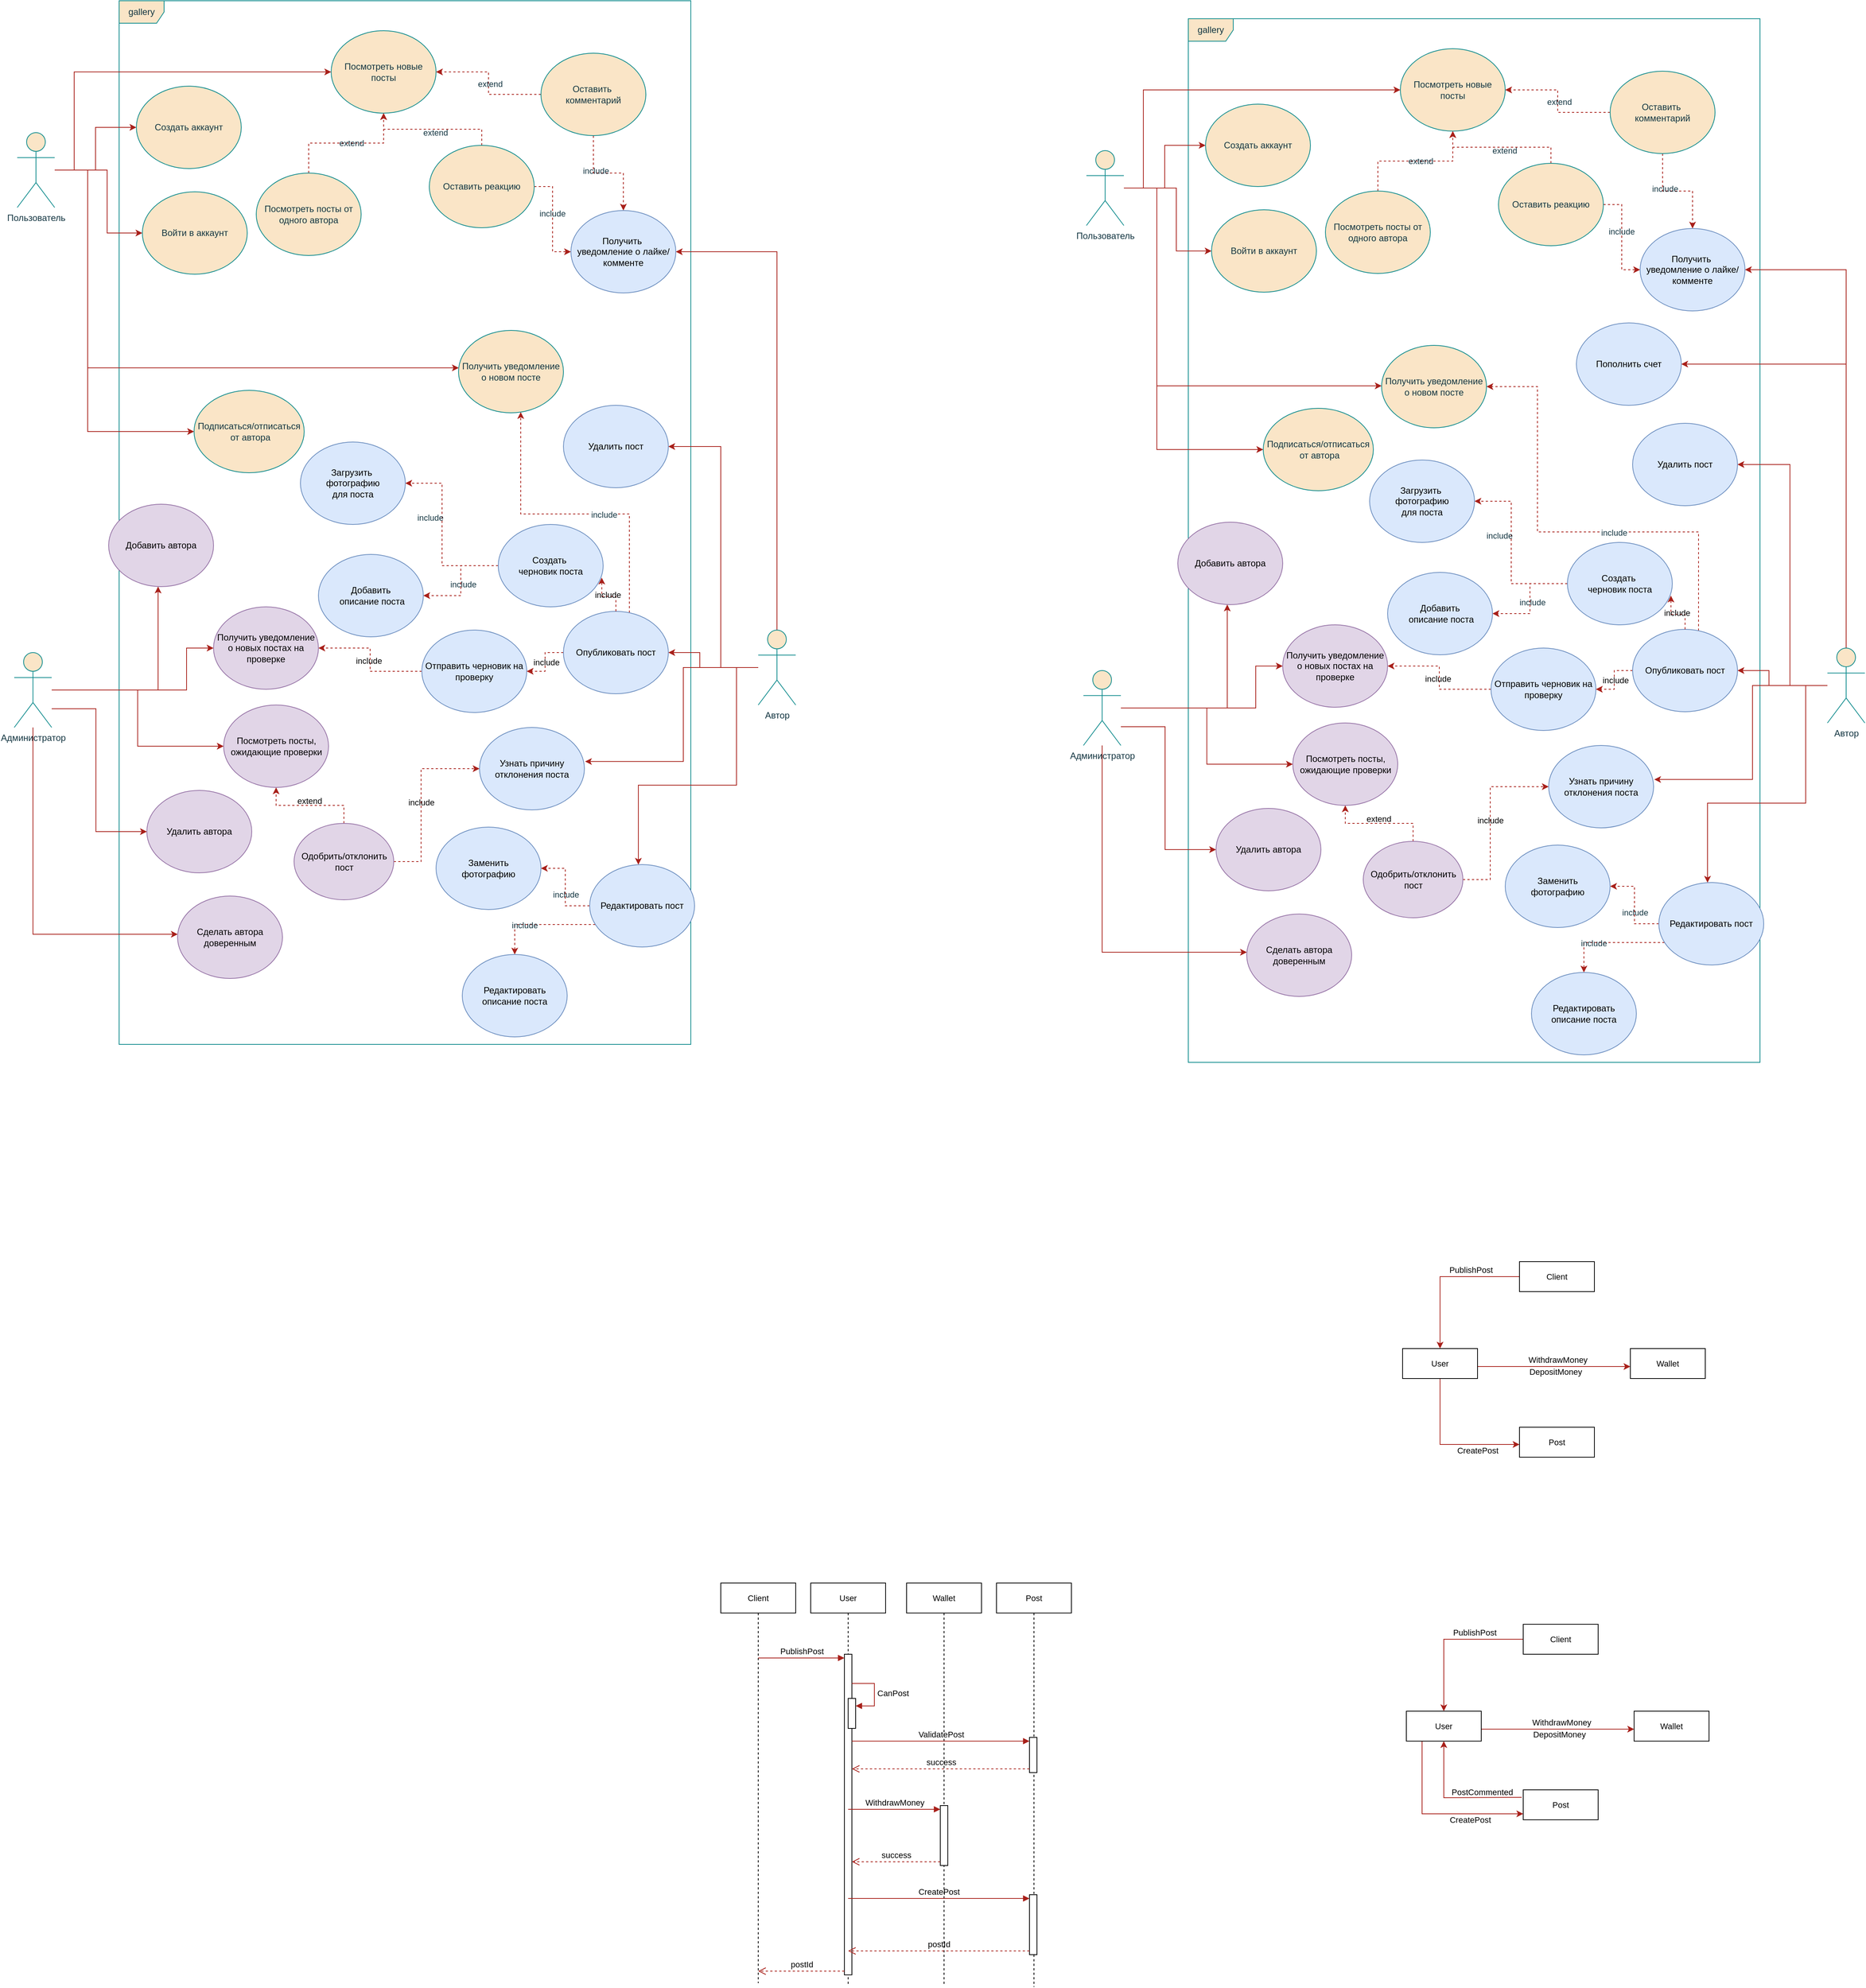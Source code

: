 <mxfile version="27.0.2">
  <diagram name="Page-1" id="oFOOEp3UU2TYJ0i6h3ON">
    <mxGraphModel dx="2767" dy="2340" grid="0" gridSize="10" guides="1" tooltips="1" connect="1" arrows="1" fold="1" page="1" pageScale="1" pageWidth="850" pageHeight="1100" math="0" shadow="0">
      <root>
        <mxCell id="0" />
        <mxCell id="1" parent="0" />
        <mxCell id="cEDViqXbyDxd-aa2Sm5a-1" value="gallery" style="shape=umlFrame;whiteSpace=wrap;html=1;pointerEvents=0;labelBackgroundColor=none;fillColor=#FAE5C7;strokeColor=#0F8B8D;fontColor=#143642;" parent="1" vertex="1">
          <mxGeometry x="-123" y="-100" width="763" height="1393" as="geometry" />
        </mxCell>
        <mxCell id="cEDViqXbyDxd-aa2Sm5a-2" value="Посмотреть новые посты" style="ellipse;whiteSpace=wrap;html=1;labelBackgroundColor=none;fillColor=#FAE5C7;strokeColor=#0F8B8D;fontColor=#143642;" parent="1" vertex="1">
          <mxGeometry x="160" y="-60" width="140" height="110" as="geometry" />
        </mxCell>
        <mxCell id="nFBgVGXP9jHNavNQWdns-4" style="edgeStyle=orthogonalEdgeStyle;rounded=0;orthogonalLoop=1;jettySize=auto;html=1;labelBackgroundColor=none;strokeColor=#A8201A;fontColor=default;dashed=1;" parent="1" source="cEDViqXbyDxd-aa2Sm5a-3" target="cEDViqXbyDxd-aa2Sm5a-2" edge="1">
          <mxGeometry relative="1" as="geometry" />
        </mxCell>
        <mxCell id="nFBgVGXP9jHNavNQWdns-5" value="extend" style="edgeLabel;html=1;align=center;verticalAlign=middle;resizable=0;points=[];labelBackgroundColor=none;fontColor=#143642;" parent="nFBgVGXP9jHNavNQWdns-4" vertex="1" connectable="0">
          <mxGeometry x="0.077" relative="1" as="geometry">
            <mxPoint as="offset" />
          </mxGeometry>
        </mxCell>
        <mxCell id="cEDViqXbyDxd-aa2Sm5a-3" value="Посмотреть посты от одного автора" style="ellipse;whiteSpace=wrap;html=1;labelBackgroundColor=none;fillColor=#FAE5C7;strokeColor=#0F8B8D;fontColor=#143642;" parent="1" vertex="1">
          <mxGeometry x="60" y="130" width="140" height="110" as="geometry" />
        </mxCell>
        <mxCell id="nFBgVGXP9jHNavNQWdns-8" style="edgeStyle=orthogonalEdgeStyle;rounded=0;orthogonalLoop=1;jettySize=auto;html=1;labelBackgroundColor=none;strokeColor=#A8201A;fontColor=default;dashed=1;" parent="1" source="cEDViqXbyDxd-aa2Sm5a-4" target="nFBgVGXP9jHNavNQWdns-6" edge="1">
          <mxGeometry relative="1" as="geometry">
            <Array as="points">
              <mxPoint x="308" y="654" />
              <mxPoint x="308" y="544" />
            </Array>
          </mxGeometry>
        </mxCell>
        <mxCell id="nFBgVGXP9jHNavNQWdns-9" value="include" style="edgeLabel;html=1;align=center;verticalAlign=middle;resizable=0;points=[];labelBackgroundColor=none;fontColor=#143642;" parent="nFBgVGXP9jHNavNQWdns-8" vertex="1" connectable="0">
          <mxGeometry x="0.069" y="-1" relative="1" as="geometry">
            <mxPoint x="-17" y="-14" as="offset" />
          </mxGeometry>
        </mxCell>
        <mxCell id="nFBgVGXP9jHNavNQWdns-11" style="edgeStyle=orthogonalEdgeStyle;rounded=0;orthogonalLoop=1;jettySize=auto;html=1;labelBackgroundColor=none;strokeColor=#A8201A;fontColor=default;dashed=1;" parent="1" source="cEDViqXbyDxd-aa2Sm5a-4" target="nFBgVGXP9jHNavNQWdns-10" edge="1">
          <mxGeometry relative="1" as="geometry" />
        </mxCell>
        <mxCell id="nFBgVGXP9jHNavNQWdns-12" value="include" style="edgeLabel;html=1;align=center;verticalAlign=middle;resizable=0;points=[];labelBackgroundColor=none;fontColor=#143642;" parent="nFBgVGXP9jHNavNQWdns-11" vertex="1" connectable="0">
          <mxGeometry x="0.069" y="3" relative="1" as="geometry">
            <mxPoint as="offset" />
          </mxGeometry>
        </mxCell>
        <mxCell id="nFBgVGXP9jHNavNQWdns-31" style="edgeStyle=orthogonalEdgeStyle;rounded=0;orthogonalLoop=1;jettySize=auto;html=1;strokeColor=#A8201A;fontColor=#143642;fillColor=#FAE5C7;dashed=1;" parent="1" source="wp1yp18Xr8gA60K6u6tG-16" target="nFBgVGXP9jHNavNQWdns-29" edge="1">
          <mxGeometry relative="1" as="geometry">
            <Array as="points">
              <mxPoint x="558" y="585" />
              <mxPoint x="413" y="585" />
            </Array>
          </mxGeometry>
        </mxCell>
        <mxCell id="nFBgVGXP9jHNavNQWdns-32" value="include" style="edgeLabel;html=1;align=center;verticalAlign=middle;resizable=0;points=[];strokeColor=#0F8B8D;fontColor=#143642;fillColor=#FAE5C7;" parent="nFBgVGXP9jHNavNQWdns-31" vertex="1" connectable="0">
          <mxGeometry x="-0.193" y="1" relative="1" as="geometry">
            <mxPoint as="offset" />
          </mxGeometry>
        </mxCell>
        <mxCell id="cEDViqXbyDxd-aa2Sm5a-4" value="Создать&amp;nbsp;&lt;div&gt;черновик поста&lt;/div&gt;" style="ellipse;whiteSpace=wrap;html=1;labelBackgroundColor=none;fillColor=#dae8fc;strokeColor=#6c8ebf;" parent="1" vertex="1">
          <mxGeometry x="383" y="599" width="140" height="110" as="geometry" />
        </mxCell>
        <mxCell id="nFBgVGXP9jHNavNQWdns-14" style="edgeStyle=orthogonalEdgeStyle;rounded=0;orthogonalLoop=1;jettySize=auto;html=1;labelBackgroundColor=none;strokeColor=#A8201A;fontColor=default;dashed=1;" parent="1" source="cEDViqXbyDxd-aa2Sm5a-5" target="nFBgVGXP9jHNavNQWdns-13" edge="1">
          <mxGeometry relative="1" as="geometry" />
        </mxCell>
        <mxCell id="nFBgVGXP9jHNavNQWdns-15" value="include" style="edgeLabel;html=1;align=center;verticalAlign=middle;resizable=0;points=[];labelBackgroundColor=none;fontColor=#143642;" parent="nFBgVGXP9jHNavNQWdns-14" vertex="1" connectable="0">
          <mxGeometry x="-0.176" relative="1" as="geometry">
            <mxPoint as="offset" />
          </mxGeometry>
        </mxCell>
        <mxCell id="nFBgVGXP9jHNavNQWdns-16" style="edgeStyle=orthogonalEdgeStyle;rounded=0;orthogonalLoop=1;jettySize=auto;html=1;labelBackgroundColor=none;strokeColor=#A8201A;fontColor=default;dashed=1;" parent="1" source="cEDViqXbyDxd-aa2Sm5a-5" target="cEDViqXbyDxd-aa2Sm5a-6" edge="1">
          <mxGeometry relative="1" as="geometry">
            <Array as="points">
              <mxPoint x="405" y="1133" />
            </Array>
          </mxGeometry>
        </mxCell>
        <mxCell id="nFBgVGXP9jHNavNQWdns-17" value="include" style="edgeLabel;html=1;align=center;verticalAlign=middle;resizable=0;points=[];labelBackgroundColor=none;fontColor=#143642;" parent="nFBgVGXP9jHNavNQWdns-16" vertex="1" connectable="0">
          <mxGeometry x="0.277" y="1" relative="1" as="geometry">
            <mxPoint as="offset" />
          </mxGeometry>
        </mxCell>
        <mxCell id="cEDViqXbyDxd-aa2Sm5a-5" value="Редактировать пост" style="ellipse;whiteSpace=wrap;html=1;labelBackgroundColor=none;fillColor=#dae8fc;strokeColor=#6c8ebf;" parent="1" vertex="1">
          <mxGeometry x="505" y="1053" width="140" height="110" as="geometry" />
        </mxCell>
        <mxCell id="cEDViqXbyDxd-aa2Sm5a-6" value="Редактировать описание поста" style="ellipse;whiteSpace=wrap;html=1;labelBackgroundColor=none;fillColor=#dae8fc;strokeColor=#6c8ebf;" parent="1" vertex="1">
          <mxGeometry x="335" y="1173" width="140" height="110" as="geometry" />
        </mxCell>
        <mxCell id="cEDViqXbyDxd-aa2Sm5a-7" value="Добавить автора" style="ellipse;whiteSpace=wrap;html=1;labelBackgroundColor=none;fillColor=#e1d5e7;strokeColor=#9673a6;" parent="1" vertex="1">
          <mxGeometry x="-137" y="572" width="140" height="110" as="geometry" />
        </mxCell>
        <mxCell id="cEDViqXbyDxd-aa2Sm5a-11" style="edgeStyle=orthogonalEdgeStyle;rounded=0;orthogonalLoop=1;jettySize=auto;html=1;entryX=0;entryY=0.5;entryDx=0;entryDy=0;strokeColor=#A8201A;fontColor=default;fillColor=#FAE5C7;labelBackgroundColor=none;" parent="1" source="cEDViqXbyDxd-aa2Sm5a-8" target="cEDViqXbyDxd-aa2Sm5a-2" edge="1">
          <mxGeometry relative="1" as="geometry">
            <Array as="points">
              <mxPoint x="-183" y="126" />
              <mxPoint x="-183" y="-5" />
            </Array>
          </mxGeometry>
        </mxCell>
        <mxCell id="nFBgVGXP9jHNavNQWdns-28" style="edgeStyle=orthogonalEdgeStyle;rounded=0;orthogonalLoop=1;jettySize=auto;html=1;entryX=0;entryY=0.5;entryDx=0;entryDy=0;labelBackgroundColor=none;strokeColor=#A8201A;fontColor=default;" parent="1" source="cEDViqXbyDxd-aa2Sm5a-8" target="nFBgVGXP9jHNavNQWdns-27" edge="1">
          <mxGeometry relative="1" as="geometry">
            <Array as="points">
              <mxPoint x="-165" y="126" />
              <mxPoint x="-165" y="475" />
            </Array>
          </mxGeometry>
        </mxCell>
        <mxCell id="nFBgVGXP9jHNavNQWdns-30" style="edgeStyle=orthogonalEdgeStyle;rounded=0;orthogonalLoop=1;jettySize=auto;html=1;labelBackgroundColor=none;strokeColor=#A8201A;fontColor=default;" parent="1" source="cEDViqXbyDxd-aa2Sm5a-8" target="nFBgVGXP9jHNavNQWdns-29" edge="1">
          <mxGeometry relative="1" as="geometry">
            <Array as="points">
              <mxPoint x="-165" y="126" />
              <mxPoint x="-165" y="390" />
            </Array>
          </mxGeometry>
        </mxCell>
        <mxCell id="wp1yp18Xr8gA60K6u6tG-4" style="edgeStyle=orthogonalEdgeStyle;rounded=0;orthogonalLoop=1;jettySize=auto;html=1;strokeColor=#A8201A;align=center;verticalAlign=middle;fontFamily=Helvetica;fontSize=11;fontColor=default;labelBackgroundColor=none;endArrow=classic;fillColor=#FAE5C7;" parent="1" source="cEDViqXbyDxd-aa2Sm5a-8" target="wp1yp18Xr8gA60K6u6tG-3" edge="1">
          <mxGeometry relative="1" as="geometry" />
        </mxCell>
        <mxCell id="wp1yp18Xr8gA60K6u6tG-5" style="edgeStyle=orthogonalEdgeStyle;rounded=0;orthogonalLoop=1;jettySize=auto;html=1;strokeColor=#A8201A;align=center;verticalAlign=middle;fontFamily=Helvetica;fontSize=11;fontColor=default;labelBackgroundColor=none;endArrow=classic;fillColor=#FAE5C7;" parent="1" source="cEDViqXbyDxd-aa2Sm5a-8" target="wp1yp18Xr8gA60K6u6tG-2" edge="1">
          <mxGeometry relative="1" as="geometry">
            <Array as="points">
              <mxPoint x="-139" y="126" />
              <mxPoint x="-139" y="210" />
            </Array>
          </mxGeometry>
        </mxCell>
        <mxCell id="cEDViqXbyDxd-aa2Sm5a-8" value="Пользователь" style="shape=umlActor;verticalLabelPosition=bottom;verticalAlign=top;html=1;outlineConnect=0;labelBackgroundColor=none;fillColor=#FAE5C7;strokeColor=#0F8B8D;fontColor=#143642;" parent="1" vertex="1">
          <mxGeometry x="-259" y="76" width="50" height="100" as="geometry" />
        </mxCell>
        <mxCell id="cEDViqXbyDxd-aa2Sm5a-13" style="edgeStyle=orthogonalEdgeStyle;rounded=0;orthogonalLoop=1;jettySize=auto;html=1;strokeColor=#A8201A;fontColor=default;fillColor=#FAE5C7;labelBackgroundColor=none;entryX=1;entryY=0.5;entryDx=0;entryDy=0;" parent="1" source="cEDViqXbyDxd-aa2Sm5a-9" target="wp1yp18Xr8gA60K6u6tG-16" edge="1">
          <mxGeometry relative="1" as="geometry">
            <Array as="points">
              <mxPoint x="652" y="790" />
              <mxPoint x="652" y="770" />
            </Array>
          </mxGeometry>
        </mxCell>
        <mxCell id="cEDViqXbyDxd-aa2Sm5a-14" style="edgeStyle=orthogonalEdgeStyle;rounded=0;orthogonalLoop=1;jettySize=auto;html=1;strokeColor=#A8201A;fontColor=default;fillColor=#FAE5C7;labelBackgroundColor=none;" parent="1" source="cEDViqXbyDxd-aa2Sm5a-9" target="cEDViqXbyDxd-aa2Sm5a-5" edge="1">
          <mxGeometry relative="1" as="geometry">
            <Array as="points">
              <mxPoint x="701" y="790" />
              <mxPoint x="701" y="947" />
              <mxPoint x="570" y="947" />
            </Array>
          </mxGeometry>
        </mxCell>
        <mxCell id="cEDViqXbyDxd-aa2Sm5a-21" style="edgeStyle=orthogonalEdgeStyle;rounded=0;orthogonalLoop=1;jettySize=auto;html=1;entryX=1;entryY=0.5;entryDx=0;entryDy=0;strokeColor=#A8201A;fontColor=default;fillColor=#FAE5C7;labelBackgroundColor=none;" parent="1" source="cEDViqXbyDxd-aa2Sm5a-9" target="cEDViqXbyDxd-aa2Sm5a-19" edge="1">
          <mxGeometry relative="1" as="geometry">
            <Array as="points">
              <mxPoint x="680" y="790" />
              <mxPoint x="680" y="495" />
            </Array>
          </mxGeometry>
        </mxCell>
        <mxCell id="nFBgVGXP9jHNavNQWdns-26" style="edgeStyle=orthogonalEdgeStyle;rounded=0;orthogonalLoop=1;jettySize=auto;html=1;labelBackgroundColor=none;strokeColor=#A8201A;fontColor=default;" parent="1" source="cEDViqXbyDxd-aa2Sm5a-9" target="nFBgVGXP9jHNavNQWdns-21" edge="1">
          <mxGeometry relative="1" as="geometry">
            <Array as="points">
              <mxPoint x="755" y="235" />
            </Array>
          </mxGeometry>
        </mxCell>
        <mxCell id="cEDViqXbyDxd-aa2Sm5a-9" value="Автор&lt;span style=&quot;color: rgba(0, 0, 0, 0); font-family: monospace; font-size: 0px; text-align: start;&quot;&gt;%3CmxGraphModel%3E%3Croot%3E%3CmxCell%20id%3D%220%22%2F%3E%3CmxCell%20id%3D%221%22%20parent%3D%220%22%2F%3E%3CmxCell%20id%3D%222%22%20value%3D%22%D0%9F%D0%BE%D0%BB%D1%8C%D0%B7%D0%BE%D0%B2%D0%B0%D1%82%D0%B5%D0%BB%D1%8C%22%20style%3D%22shape%3DumlActor%3BverticalLabelPosition%3Dbottom%3BverticalAlign%3Dtop%3Bhtml%3D1%3BoutlineConnect%3D0%3B%22%20vertex%3D%221%22%20parent%3D%221%22%3E%3CmxGeometry%20x%3D%22-110%22%20y%3D%22220%22%20width%3D%2250%22%20height%3D%22100%22%20as%3D%22geometry%22%2F%3E%3C%2FmxCell%3E%3C%2Froot%3E%3C%2FmxGraphModel%3E&lt;/span&gt;" style="shape=umlActor;verticalLabelPosition=bottom;verticalAlign=top;html=1;outlineConnect=0;labelBackgroundColor=none;fillColor=#FAE5C7;strokeColor=#0F8B8D;fontColor=#143642;" parent="1" vertex="1">
          <mxGeometry x="730" y="740" width="50" height="100" as="geometry" />
        </mxCell>
        <mxCell id="cEDViqXbyDxd-aa2Sm5a-16" style="edgeStyle=orthogonalEdgeStyle;rounded=0;orthogonalLoop=1;jettySize=auto;html=1;strokeColor=#A8201A;fontColor=default;fillColor=#FAE5C7;labelBackgroundColor=none;" parent="1" source="cEDViqXbyDxd-aa2Sm5a-10" target="cEDViqXbyDxd-aa2Sm5a-7" edge="1">
          <mxGeometry relative="1" as="geometry">
            <Array as="points">
              <mxPoint x="-71" y="820" />
            </Array>
          </mxGeometry>
        </mxCell>
        <mxCell id="wp1yp18Xr8gA60K6u6tG-10" style="edgeStyle=orthogonalEdgeStyle;rounded=0;orthogonalLoop=1;jettySize=auto;html=1;strokeColor=#A8201A;align=center;verticalAlign=middle;fontFamily=Helvetica;fontSize=11;fontColor=default;labelBackgroundColor=none;endArrow=classic;fillColor=#FAE5C7;" parent="1" source="cEDViqXbyDxd-aa2Sm5a-10" target="wp1yp18Xr8gA60K6u6tG-9" edge="1">
          <mxGeometry relative="1" as="geometry" />
        </mxCell>
        <mxCell id="wp1yp18Xr8gA60K6u6tG-23" style="edgeStyle=orthogonalEdgeStyle;shape=connector;rounded=0;orthogonalLoop=1;jettySize=auto;html=1;strokeColor=#A8201A;align=center;verticalAlign=middle;fontFamily=Helvetica;fontSize=11;fontColor=default;labelBackgroundColor=none;endArrow=classic;fillColor=#FAE5C7;" parent="1" source="cEDViqXbyDxd-aa2Sm5a-10" target="wp1yp18Xr8gA60K6u6tG-21" edge="1">
          <mxGeometry relative="1" as="geometry">
            <Array as="points">
              <mxPoint x="-33" y="820" />
              <mxPoint x="-33" y="764" />
            </Array>
          </mxGeometry>
        </mxCell>
        <mxCell id="wp1yp18Xr8gA60K6u6tG-30" style="edgeStyle=orthogonalEdgeStyle;shape=connector;rounded=0;orthogonalLoop=1;jettySize=auto;html=1;strokeColor=#A8201A;align=center;verticalAlign=middle;fontFamily=Helvetica;fontSize=11;fontColor=default;labelBackgroundColor=none;endArrow=classic;fillColor=#FAE5C7;" parent="1" source="cEDViqXbyDxd-aa2Sm5a-10" target="wp1yp18Xr8gA60K6u6tG-29" edge="1">
          <mxGeometry relative="1" as="geometry">
            <Array as="points">
              <mxPoint x="-238" y="1146" />
            </Array>
          </mxGeometry>
        </mxCell>
        <mxCell id="cEDViqXbyDxd-aa2Sm5a-10" value="Администратор" style="shape=umlActor;verticalLabelPosition=bottom;verticalAlign=top;html=1;outlineConnect=0;labelBackgroundColor=none;fillColor=#FAE5C7;strokeColor=#0F8B8D;fontColor=#143642;" parent="1" vertex="1">
          <mxGeometry x="-263" y="770" width="50" height="100" as="geometry" />
        </mxCell>
        <mxCell id="cEDViqXbyDxd-aa2Sm5a-17" value="Удалить автора" style="ellipse;whiteSpace=wrap;html=1;labelBackgroundColor=none;fillColor=#e1d5e7;strokeColor=#9673a6;" parent="1" vertex="1">
          <mxGeometry x="-86" y="954" width="140" height="110" as="geometry" />
        </mxCell>
        <mxCell id="cEDViqXbyDxd-aa2Sm5a-18" style="edgeStyle=orthogonalEdgeStyle;rounded=0;orthogonalLoop=1;jettySize=auto;html=1;strokeColor=#A8201A;fontColor=default;fillColor=#FAE5C7;labelBackgroundColor=none;" parent="1" source="cEDViqXbyDxd-aa2Sm5a-10" target="cEDViqXbyDxd-aa2Sm5a-17" edge="1">
          <mxGeometry relative="1" as="geometry">
            <mxPoint x="10" y="840" as="sourcePoint" />
            <mxPoint x="170" y="775" as="targetPoint" />
            <Array as="points">
              <mxPoint x="-154" y="845" />
              <mxPoint x="-154" y="1009" />
            </Array>
          </mxGeometry>
        </mxCell>
        <mxCell id="cEDViqXbyDxd-aa2Sm5a-19" value="Удалить пост" style="ellipse;whiteSpace=wrap;html=1;labelBackgroundColor=none;fillColor=#dae8fc;strokeColor=#6c8ebf;" parent="1" vertex="1">
          <mxGeometry x="470" y="440" width="140" height="110" as="geometry" />
        </mxCell>
        <mxCell id="nFBgVGXP9jHNavNQWdns-2" style="edgeStyle=orthogonalEdgeStyle;rounded=0;orthogonalLoop=1;jettySize=auto;html=1;labelBackgroundColor=none;strokeColor=#A8201A;fontColor=default;dashed=1;" parent="1" source="nFBgVGXP9jHNavNQWdns-1" target="cEDViqXbyDxd-aa2Sm5a-2" edge="1">
          <mxGeometry relative="1" as="geometry" />
        </mxCell>
        <mxCell id="nFBgVGXP9jHNavNQWdns-3" value="extend" style="edgeLabel;html=1;align=center;verticalAlign=middle;resizable=0;points=[];labelBackgroundColor=none;fontColor=#143642;" parent="nFBgVGXP9jHNavNQWdns-2" vertex="1" connectable="0">
          <mxGeometry x="-0.007" y="-2" relative="1" as="geometry">
            <mxPoint as="offset" />
          </mxGeometry>
        </mxCell>
        <mxCell id="nFBgVGXP9jHNavNQWdns-23" style="edgeStyle=orthogonalEdgeStyle;rounded=0;orthogonalLoop=1;jettySize=auto;html=1;labelBackgroundColor=none;strokeColor=#A8201A;fontColor=default;dashed=1;" parent="1" source="nFBgVGXP9jHNavNQWdns-1" target="nFBgVGXP9jHNavNQWdns-21" edge="1">
          <mxGeometry relative="1" as="geometry" />
        </mxCell>
        <mxCell id="nFBgVGXP9jHNavNQWdns-24" value="include" style="edgeLabel;html=1;align=center;verticalAlign=middle;resizable=0;points=[];labelBackgroundColor=none;fontColor=#143642;" parent="nFBgVGXP9jHNavNQWdns-23" vertex="1" connectable="0">
          <mxGeometry x="-0.243" y="3" relative="1" as="geometry">
            <mxPoint as="offset" />
          </mxGeometry>
        </mxCell>
        <mxCell id="nFBgVGXP9jHNavNQWdns-1" value="Оставить&amp;nbsp;&lt;div&gt;комментарий&lt;/div&gt;" style="ellipse;whiteSpace=wrap;html=1;labelBackgroundColor=none;fillColor=#FAE5C7;strokeColor=#0F8B8D;fontColor=#143642;" parent="1" vertex="1">
          <mxGeometry x="440" y="-30" width="140" height="110" as="geometry" />
        </mxCell>
        <mxCell id="nFBgVGXP9jHNavNQWdns-6" value="Загрузить&amp;nbsp;&lt;div&gt;фотографию&lt;/div&gt;&lt;div&gt;для поста&lt;/div&gt;" style="ellipse;whiteSpace=wrap;html=1;labelBackgroundColor=none;fillColor=#dae8fc;strokeColor=#6c8ebf;" parent="1" vertex="1">
          <mxGeometry x="119" y="489" width="140" height="110" as="geometry" />
        </mxCell>
        <mxCell id="nFBgVGXP9jHNavNQWdns-10" value="Добавить&lt;div&gt;&amp;nbsp;описание поста&lt;/div&gt;" style="ellipse;whiteSpace=wrap;html=1;labelBackgroundColor=none;fillColor=#dae8fc;strokeColor=#6c8ebf;" parent="1" vertex="1">
          <mxGeometry x="143" y="639" width="140" height="110" as="geometry" />
        </mxCell>
        <mxCell id="nFBgVGXP9jHNavNQWdns-13" value="Заменить&lt;div&gt;фотографию&lt;/div&gt;" style="ellipse;whiteSpace=wrap;html=1;labelBackgroundColor=none;fillColor=#dae8fc;strokeColor=#6c8ebf;" parent="1" vertex="1">
          <mxGeometry x="300" y="1003" width="140" height="110" as="geometry" />
        </mxCell>
        <mxCell id="nFBgVGXP9jHNavNQWdns-19" style="edgeStyle=orthogonalEdgeStyle;rounded=0;orthogonalLoop=1;jettySize=auto;html=1;labelBackgroundColor=none;strokeColor=#A8201A;fontColor=default;dashed=1;" parent="1" source="nFBgVGXP9jHNavNQWdns-18" target="cEDViqXbyDxd-aa2Sm5a-2" edge="1">
          <mxGeometry relative="1" as="geometry" />
        </mxCell>
        <mxCell id="nFBgVGXP9jHNavNQWdns-20" value="extend" style="edgeLabel;html=1;align=center;verticalAlign=middle;resizable=0;points=[];labelBackgroundColor=none;fontColor=#143642;" parent="nFBgVGXP9jHNavNQWdns-19" vertex="1" connectable="0">
          <mxGeometry x="-0.039" y="4" relative="1" as="geometry">
            <mxPoint as="offset" />
          </mxGeometry>
        </mxCell>
        <mxCell id="nFBgVGXP9jHNavNQWdns-22" style="edgeStyle=orthogonalEdgeStyle;rounded=0;orthogonalLoop=1;jettySize=auto;html=1;labelBackgroundColor=none;strokeColor=#A8201A;fontColor=default;dashed=1;" parent="1" source="nFBgVGXP9jHNavNQWdns-18" target="nFBgVGXP9jHNavNQWdns-21" edge="1">
          <mxGeometry relative="1" as="geometry" />
        </mxCell>
        <mxCell id="nFBgVGXP9jHNavNQWdns-25" value="include" style="edgeLabel;html=1;align=center;verticalAlign=middle;resizable=0;points=[];labelBackgroundColor=none;fontColor=#143642;" parent="nFBgVGXP9jHNavNQWdns-22" vertex="1" connectable="0">
          <mxGeometry x="-0.113" y="-1" relative="1" as="geometry">
            <mxPoint as="offset" />
          </mxGeometry>
        </mxCell>
        <mxCell id="nFBgVGXP9jHNavNQWdns-18" value="Оставить реакцию" style="ellipse;whiteSpace=wrap;html=1;labelBackgroundColor=none;fillColor=#FAE5C7;strokeColor=#0F8B8D;fontColor=#143642;" parent="1" vertex="1">
          <mxGeometry x="291" y="93" width="140" height="110" as="geometry" />
        </mxCell>
        <mxCell id="nFBgVGXP9jHNavNQWdns-21" value="Получить&amp;nbsp;&lt;div&gt;уведомление о лайке/комменте&lt;/div&gt;" style="ellipse;whiteSpace=wrap;html=1;labelBackgroundColor=none;fillColor=#dae8fc;strokeColor=#6c8ebf;" parent="1" vertex="1">
          <mxGeometry x="480" y="180" width="140" height="110" as="geometry" />
        </mxCell>
        <mxCell id="nFBgVGXP9jHNavNQWdns-27" value="Подписаться/отписаться&lt;div&gt;&amp;nbsp;от автора&lt;/div&gt;" style="ellipse;whiteSpace=wrap;html=1;labelBackgroundColor=none;fillColor=#FAE5C7;strokeColor=#0F8B8D;fontColor=#143642;" parent="1" vertex="1">
          <mxGeometry x="-23" y="420" width="147" height="110" as="geometry" />
        </mxCell>
        <mxCell id="nFBgVGXP9jHNavNQWdns-29" value="Получить уведомление о новом посте" style="ellipse;whiteSpace=wrap;html=1;labelBackgroundColor=none;fillColor=#FAE5C7;strokeColor=#0F8B8D;fontColor=#143642;" parent="1" vertex="1">
          <mxGeometry x="330" y="340" width="140" height="110" as="geometry" />
        </mxCell>
        <mxCell id="wp1yp18Xr8gA60K6u6tG-2" value="Войти в аккаунт" style="ellipse;whiteSpace=wrap;html=1;labelBackgroundColor=none;fillColor=#FAE5C7;strokeColor=#0F8B8D;fontColor=#143642;" parent="1" vertex="1">
          <mxGeometry x="-92" y="155" width="140" height="110" as="geometry" />
        </mxCell>
        <mxCell id="wp1yp18Xr8gA60K6u6tG-3" value="Создать аккаунт" style="ellipse;whiteSpace=wrap;html=1;labelBackgroundColor=none;fillColor=#FAE5C7;strokeColor=#0F8B8D;fontColor=#143642;" parent="1" vertex="1">
          <mxGeometry x="-100" y="14" width="140" height="110" as="geometry" />
        </mxCell>
        <mxCell id="wp1yp18Xr8gA60K6u6tG-13" style="edgeStyle=orthogonalEdgeStyle;shape=connector;rounded=0;orthogonalLoop=1;jettySize=auto;html=1;strokeColor=#A8201A;align=center;verticalAlign=middle;fontFamily=Helvetica;fontSize=11;fontColor=default;labelBackgroundColor=none;endArrow=classic;fillColor=#FAE5C7;dashed=1;" parent="1" source="wp1yp18Xr8gA60K6u6tG-11" target="wp1yp18Xr8gA60K6u6tG-9" edge="1">
          <mxGeometry relative="1" as="geometry" />
        </mxCell>
        <mxCell id="wp1yp18Xr8gA60K6u6tG-14" value="extend" style="edgeLabel;html=1;align=center;verticalAlign=middle;resizable=0;points=[];fontFamily=Helvetica;fontSize=11;fontColor=default;labelBackgroundColor=none;" parent="wp1yp18Xr8gA60K6u6tG-13" vertex="1" connectable="0">
          <mxGeometry x="-0.225" relative="1" as="geometry">
            <mxPoint x="-17" y="-6" as="offset" />
          </mxGeometry>
        </mxCell>
        <mxCell id="wp1yp18Xr8gA60K6u6tG-9" value="Посмотреть посты, ожидающие проверки" style="ellipse;whiteSpace=wrap;html=1;labelBackgroundColor=none;fillColor=#e1d5e7;strokeColor=#9673a6;" parent="1" vertex="1">
          <mxGeometry x="16.5" y="840" width="140" height="110" as="geometry" />
        </mxCell>
        <mxCell id="wp1yp18Xr8gA60K6u6tG-25" style="edgeStyle=orthogonalEdgeStyle;shape=connector;rounded=0;orthogonalLoop=1;jettySize=auto;html=1;entryX=0;entryY=0.5;entryDx=0;entryDy=0;strokeColor=#A8201A;align=center;verticalAlign=middle;fontFamily=Helvetica;fontSize=11;fontColor=default;labelBackgroundColor=none;endArrow=classic;fillColor=#FAE5C7;dashed=1;" parent="1" source="wp1yp18Xr8gA60K6u6tG-11" target="wp1yp18Xr8gA60K6u6tG-24" edge="1">
          <mxGeometry relative="1" as="geometry">
            <Array as="points">
              <mxPoint x="280" y="1049" />
              <mxPoint x="280" y="925" />
            </Array>
          </mxGeometry>
        </mxCell>
        <mxCell id="wp1yp18Xr8gA60K6u6tG-26" value="include" style="edgeLabel;html=1;align=center;verticalAlign=middle;resizable=0;points=[];fontFamily=Helvetica;fontSize=11;fontColor=default;labelBackgroundColor=none;" parent="wp1yp18Xr8gA60K6u6tG-25" vertex="1" connectable="0">
          <mxGeometry x="-0.029" relative="1" as="geometry">
            <mxPoint as="offset" />
          </mxGeometry>
        </mxCell>
        <mxCell id="wp1yp18Xr8gA60K6u6tG-11" value="Одобрить/отклонить пост" style="ellipse;whiteSpace=wrap;html=1;labelBackgroundColor=none;fillColor=#e1d5e7;strokeColor=#9673a6;" parent="1" vertex="1">
          <mxGeometry x="110.5" y="998" width="133" height="102" as="geometry" />
        </mxCell>
        <mxCell id="wp1yp18Xr8gA60K6u6tG-22" style="edgeStyle=orthogonalEdgeStyle;shape=connector;rounded=0;orthogonalLoop=1;jettySize=auto;html=1;strokeColor=#A8201A;align=center;verticalAlign=middle;fontFamily=Helvetica;fontSize=11;fontColor=default;labelBackgroundColor=none;endArrow=classic;fillColor=#FAE5C7;dashed=1;" parent="1" source="wp1yp18Xr8gA60K6u6tG-15" target="wp1yp18Xr8gA60K6u6tG-21" edge="1">
          <mxGeometry relative="1" as="geometry" />
        </mxCell>
        <mxCell id="wp1yp18Xr8gA60K6u6tG-28" value="include" style="edgeLabel;html=1;align=center;verticalAlign=middle;resizable=0;points=[];fontFamily=Helvetica;fontSize=11;fontColor=default;labelBackgroundColor=none;" parent="wp1yp18Xr8gA60K6u6tG-22" vertex="1" connectable="0">
          <mxGeometry x="-0.015" y="2" relative="1" as="geometry">
            <mxPoint as="offset" />
          </mxGeometry>
        </mxCell>
        <mxCell id="wp1yp18Xr8gA60K6u6tG-15" value="Отправить черновик на проверку" style="ellipse;whiteSpace=wrap;html=1;labelBackgroundColor=none;fillColor=#dae8fc;strokeColor=#6c8ebf;" parent="1" vertex="1">
          <mxGeometry x="281" y="740" width="140" height="110" as="geometry" />
        </mxCell>
        <mxCell id="wp1yp18Xr8gA60K6u6tG-19" style="edgeStyle=orthogonalEdgeStyle;shape=connector;rounded=0;orthogonalLoop=1;jettySize=auto;html=1;strokeColor=#A8201A;align=center;verticalAlign=middle;fontFamily=Helvetica;fontSize=11;fontColor=default;labelBackgroundColor=none;endArrow=classic;fillColor=#FAE5C7;dashed=1;" parent="1" source="wp1yp18Xr8gA60K6u6tG-16" target="wp1yp18Xr8gA60K6u6tG-15" edge="1">
          <mxGeometry relative="1" as="geometry" />
        </mxCell>
        <mxCell id="wp1yp18Xr8gA60K6u6tG-20" value="include" style="edgeLabel;html=1;align=center;verticalAlign=middle;resizable=0;points=[];fontFamily=Helvetica;fontSize=11;fontColor=default;labelBackgroundColor=none;" parent="wp1yp18Xr8gA60K6u6tG-19" vertex="1" connectable="0">
          <mxGeometry x="-0.003" y="1" relative="1" as="geometry">
            <mxPoint as="offset" />
          </mxGeometry>
        </mxCell>
        <mxCell id="wp1yp18Xr8gA60K6u6tG-16" value="Опубликовать пост" style="ellipse;whiteSpace=wrap;html=1;labelBackgroundColor=none;fillColor=#dae8fc;strokeColor=#6c8ebf;" parent="1" vertex="1">
          <mxGeometry x="470" y="715" width="140" height="110" as="geometry" />
        </mxCell>
        <mxCell id="wp1yp18Xr8gA60K6u6tG-17" style="edgeStyle=orthogonalEdgeStyle;shape=connector;rounded=0;orthogonalLoop=1;jettySize=auto;html=1;entryX=0.987;entryY=0.646;entryDx=0;entryDy=0;entryPerimeter=0;strokeColor=#A8201A;align=center;verticalAlign=middle;fontFamily=Helvetica;fontSize=11;fontColor=default;labelBackgroundColor=none;endArrow=classic;fillColor=#FAE5C7;dashed=1;" parent="1" source="wp1yp18Xr8gA60K6u6tG-16" target="cEDViqXbyDxd-aa2Sm5a-4" edge="1">
          <mxGeometry relative="1" as="geometry" />
        </mxCell>
        <mxCell id="wp1yp18Xr8gA60K6u6tG-18" value="include" style="edgeLabel;html=1;align=center;verticalAlign=middle;resizable=0;points=[];fontFamily=Helvetica;fontSize=11;fontColor=default;labelBackgroundColor=none;" parent="wp1yp18Xr8gA60K6u6tG-17" vertex="1" connectable="0">
          <mxGeometry x="-0.022" y="-2" relative="1" as="geometry">
            <mxPoint as="offset" />
          </mxGeometry>
        </mxCell>
        <mxCell id="wp1yp18Xr8gA60K6u6tG-21" value="Получить уведомление о новых постах на проверке" style="ellipse;whiteSpace=wrap;html=1;labelBackgroundColor=none;fillColor=#e1d5e7;strokeColor=#9673a6;" parent="1" vertex="1">
          <mxGeometry x="3" y="709" width="140" height="110" as="geometry" />
        </mxCell>
        <mxCell id="wp1yp18Xr8gA60K6u6tG-24" value="Узнать причину отклонения поста" style="ellipse;whiteSpace=wrap;html=1;labelBackgroundColor=none;fillColor=#dae8fc;strokeColor=#6c8ebf;" parent="1" vertex="1">
          <mxGeometry x="358" y="870" width="140" height="110" as="geometry" />
        </mxCell>
        <mxCell id="wp1yp18Xr8gA60K6u6tG-27" style="edgeStyle=orthogonalEdgeStyle;shape=connector;rounded=0;orthogonalLoop=1;jettySize=auto;html=1;entryX=1.006;entryY=0.413;entryDx=0;entryDy=0;entryPerimeter=0;strokeColor=#A8201A;align=center;verticalAlign=middle;fontFamily=Helvetica;fontSize=11;fontColor=default;labelBackgroundColor=none;endArrow=classic;fillColor=#FAE5C7;" parent="1" source="cEDViqXbyDxd-aa2Sm5a-9" target="wp1yp18Xr8gA60K6u6tG-24" edge="1">
          <mxGeometry relative="1" as="geometry">
            <Array as="points">
              <mxPoint x="630" y="790" />
              <mxPoint x="630" y="915" />
            </Array>
          </mxGeometry>
        </mxCell>
        <mxCell id="wp1yp18Xr8gA60K6u6tG-29" value="Сделать автора доверенным" style="ellipse;whiteSpace=wrap;html=1;labelBackgroundColor=none;fillColor=#e1d5e7;strokeColor=#9673a6;" parent="1" vertex="1">
          <mxGeometry x="-45" y="1095" width="140" height="110" as="geometry" />
        </mxCell>
        <mxCell id="3xvYhf9VmlwrsPjKOCXJ-1" value="gallery" style="shape=umlFrame;whiteSpace=wrap;html=1;pointerEvents=0;labelBackgroundColor=none;fillColor=#FAE5C7;strokeColor=#0F8B8D;fontColor=#143642;" vertex="1" parent="1">
          <mxGeometry x="1304" y="-76" width="763" height="1393" as="geometry" />
        </mxCell>
        <mxCell id="3xvYhf9VmlwrsPjKOCXJ-2" value="Посмотреть новые посты" style="ellipse;whiteSpace=wrap;html=1;labelBackgroundColor=none;fillColor=#FAE5C7;strokeColor=#0F8B8D;fontColor=#143642;" vertex="1" parent="1">
          <mxGeometry x="1587" y="-36" width="140" height="110" as="geometry" />
        </mxCell>
        <mxCell id="3xvYhf9VmlwrsPjKOCXJ-3" style="edgeStyle=orthogonalEdgeStyle;rounded=0;orthogonalLoop=1;jettySize=auto;html=1;labelBackgroundColor=none;strokeColor=#A8201A;fontColor=default;dashed=1;" edge="1" parent="1" source="3xvYhf9VmlwrsPjKOCXJ-5" target="3xvYhf9VmlwrsPjKOCXJ-2">
          <mxGeometry relative="1" as="geometry" />
        </mxCell>
        <mxCell id="3xvYhf9VmlwrsPjKOCXJ-4" value="extend" style="edgeLabel;html=1;align=center;verticalAlign=middle;resizable=0;points=[];labelBackgroundColor=none;fontColor=#143642;" vertex="1" connectable="0" parent="3xvYhf9VmlwrsPjKOCXJ-3">
          <mxGeometry x="0.077" relative="1" as="geometry">
            <mxPoint as="offset" />
          </mxGeometry>
        </mxCell>
        <mxCell id="3xvYhf9VmlwrsPjKOCXJ-5" value="Посмотреть посты от одного автора" style="ellipse;whiteSpace=wrap;html=1;labelBackgroundColor=none;fillColor=#FAE5C7;strokeColor=#0F8B8D;fontColor=#143642;" vertex="1" parent="1">
          <mxGeometry x="1487" y="154" width="140" height="110" as="geometry" />
        </mxCell>
        <mxCell id="3xvYhf9VmlwrsPjKOCXJ-6" style="edgeStyle=orthogonalEdgeStyle;rounded=0;orthogonalLoop=1;jettySize=auto;html=1;labelBackgroundColor=none;strokeColor=#A8201A;fontColor=default;dashed=1;" edge="1" parent="1" source="3xvYhf9VmlwrsPjKOCXJ-12" target="3xvYhf9VmlwrsPjKOCXJ-44">
          <mxGeometry relative="1" as="geometry">
            <Array as="points">
              <mxPoint x="1735" y="678" />
              <mxPoint x="1735" y="568" />
            </Array>
          </mxGeometry>
        </mxCell>
        <mxCell id="3xvYhf9VmlwrsPjKOCXJ-7" value="include" style="edgeLabel;html=1;align=center;verticalAlign=middle;resizable=0;points=[];labelBackgroundColor=none;fontColor=#143642;" vertex="1" connectable="0" parent="3xvYhf9VmlwrsPjKOCXJ-6">
          <mxGeometry x="0.069" y="-1" relative="1" as="geometry">
            <mxPoint x="-17" y="-14" as="offset" />
          </mxGeometry>
        </mxCell>
        <mxCell id="3xvYhf9VmlwrsPjKOCXJ-8" style="edgeStyle=orthogonalEdgeStyle;rounded=0;orthogonalLoop=1;jettySize=auto;html=1;labelBackgroundColor=none;strokeColor=#A8201A;fontColor=default;dashed=1;" edge="1" parent="1" source="3xvYhf9VmlwrsPjKOCXJ-12" target="3xvYhf9VmlwrsPjKOCXJ-45">
          <mxGeometry relative="1" as="geometry" />
        </mxCell>
        <mxCell id="3xvYhf9VmlwrsPjKOCXJ-9" value="include" style="edgeLabel;html=1;align=center;verticalAlign=middle;resizable=0;points=[];labelBackgroundColor=none;fontColor=#143642;" vertex="1" connectable="0" parent="3xvYhf9VmlwrsPjKOCXJ-8">
          <mxGeometry x="0.069" y="3" relative="1" as="geometry">
            <mxPoint as="offset" />
          </mxGeometry>
        </mxCell>
        <mxCell id="3xvYhf9VmlwrsPjKOCXJ-10" style="edgeStyle=orthogonalEdgeStyle;rounded=0;orthogonalLoop=1;jettySize=auto;html=1;strokeColor=#A8201A;fontColor=#143642;fillColor=#FAE5C7;dashed=1;" edge="1" parent="1" source="3xvYhf9VmlwrsPjKOCXJ-68" target="3xvYhf9VmlwrsPjKOCXJ-54">
          <mxGeometry relative="1" as="geometry">
            <Array as="points">
              <mxPoint x="1985" y="609" />
              <mxPoint x="1770" y="609" />
              <mxPoint x="1770" y="415" />
            </Array>
          </mxGeometry>
        </mxCell>
        <mxCell id="3xvYhf9VmlwrsPjKOCXJ-11" value="include" style="edgeLabel;html=1;align=center;verticalAlign=middle;resizable=0;points=[];strokeColor=#0F8B8D;fontColor=#143642;fillColor=#FAE5C7;" vertex="1" connectable="0" parent="3xvYhf9VmlwrsPjKOCXJ-10">
          <mxGeometry x="-0.193" y="1" relative="1" as="geometry">
            <mxPoint as="offset" />
          </mxGeometry>
        </mxCell>
        <mxCell id="3xvYhf9VmlwrsPjKOCXJ-12" value="Создать&amp;nbsp;&lt;div&gt;черновик поста&lt;/div&gt;" style="ellipse;whiteSpace=wrap;html=1;labelBackgroundColor=none;fillColor=#dae8fc;strokeColor=#6c8ebf;" vertex="1" parent="1">
          <mxGeometry x="1810" y="623" width="140" height="110" as="geometry" />
        </mxCell>
        <mxCell id="3xvYhf9VmlwrsPjKOCXJ-13" style="edgeStyle=orthogonalEdgeStyle;rounded=0;orthogonalLoop=1;jettySize=auto;html=1;labelBackgroundColor=none;strokeColor=#A8201A;fontColor=default;dashed=1;" edge="1" parent="1" source="3xvYhf9VmlwrsPjKOCXJ-17" target="3xvYhf9VmlwrsPjKOCXJ-46">
          <mxGeometry relative="1" as="geometry" />
        </mxCell>
        <mxCell id="3xvYhf9VmlwrsPjKOCXJ-14" value="include" style="edgeLabel;html=1;align=center;verticalAlign=middle;resizable=0;points=[];labelBackgroundColor=none;fontColor=#143642;" vertex="1" connectable="0" parent="3xvYhf9VmlwrsPjKOCXJ-13">
          <mxGeometry x="-0.176" relative="1" as="geometry">
            <mxPoint as="offset" />
          </mxGeometry>
        </mxCell>
        <mxCell id="3xvYhf9VmlwrsPjKOCXJ-15" style="edgeStyle=orthogonalEdgeStyle;rounded=0;orthogonalLoop=1;jettySize=auto;html=1;labelBackgroundColor=none;strokeColor=#A8201A;fontColor=default;dashed=1;" edge="1" parent="1" source="3xvYhf9VmlwrsPjKOCXJ-17" target="3xvYhf9VmlwrsPjKOCXJ-18">
          <mxGeometry relative="1" as="geometry">
            <Array as="points">
              <mxPoint x="1832" y="1157" />
            </Array>
          </mxGeometry>
        </mxCell>
        <mxCell id="3xvYhf9VmlwrsPjKOCXJ-16" value="include" style="edgeLabel;html=1;align=center;verticalAlign=middle;resizable=0;points=[];labelBackgroundColor=none;fontColor=#143642;" vertex="1" connectable="0" parent="3xvYhf9VmlwrsPjKOCXJ-15">
          <mxGeometry x="0.277" y="1" relative="1" as="geometry">
            <mxPoint as="offset" />
          </mxGeometry>
        </mxCell>
        <mxCell id="3xvYhf9VmlwrsPjKOCXJ-17" value="Редактировать пост" style="ellipse;whiteSpace=wrap;html=1;labelBackgroundColor=none;fillColor=#dae8fc;strokeColor=#6c8ebf;" vertex="1" parent="1">
          <mxGeometry x="1932" y="1077" width="140" height="110" as="geometry" />
        </mxCell>
        <mxCell id="3xvYhf9VmlwrsPjKOCXJ-18" value="Редактировать описание поста" style="ellipse;whiteSpace=wrap;html=1;labelBackgroundColor=none;fillColor=#dae8fc;strokeColor=#6c8ebf;" vertex="1" parent="1">
          <mxGeometry x="1762" y="1197" width="140" height="110" as="geometry" />
        </mxCell>
        <mxCell id="3xvYhf9VmlwrsPjKOCXJ-19" value="Добавить автора" style="ellipse;whiteSpace=wrap;html=1;labelBackgroundColor=none;fillColor=#e1d5e7;strokeColor=#9673a6;" vertex="1" parent="1">
          <mxGeometry x="1290" y="596" width="140" height="110" as="geometry" />
        </mxCell>
        <mxCell id="3xvYhf9VmlwrsPjKOCXJ-20" style="edgeStyle=orthogonalEdgeStyle;rounded=0;orthogonalLoop=1;jettySize=auto;html=1;entryX=0;entryY=0.5;entryDx=0;entryDy=0;strokeColor=#A8201A;fontColor=default;fillColor=#FAE5C7;labelBackgroundColor=none;" edge="1" parent="1" source="3xvYhf9VmlwrsPjKOCXJ-25" target="3xvYhf9VmlwrsPjKOCXJ-2">
          <mxGeometry relative="1" as="geometry">
            <Array as="points">
              <mxPoint x="1244" y="150" />
              <mxPoint x="1244" y="19" />
            </Array>
          </mxGeometry>
        </mxCell>
        <mxCell id="3xvYhf9VmlwrsPjKOCXJ-21" style="edgeStyle=orthogonalEdgeStyle;rounded=0;orthogonalLoop=1;jettySize=auto;html=1;entryX=0;entryY=0.5;entryDx=0;entryDy=0;labelBackgroundColor=none;strokeColor=#A8201A;fontColor=default;" edge="1" parent="1" source="3xvYhf9VmlwrsPjKOCXJ-25" target="3xvYhf9VmlwrsPjKOCXJ-53">
          <mxGeometry relative="1" as="geometry">
            <Array as="points">
              <mxPoint x="1262" y="150" />
              <mxPoint x="1262" y="499" />
            </Array>
          </mxGeometry>
        </mxCell>
        <mxCell id="3xvYhf9VmlwrsPjKOCXJ-22" style="edgeStyle=orthogonalEdgeStyle;rounded=0;orthogonalLoop=1;jettySize=auto;html=1;labelBackgroundColor=none;strokeColor=#A8201A;fontColor=default;" edge="1" parent="1" source="3xvYhf9VmlwrsPjKOCXJ-25" target="3xvYhf9VmlwrsPjKOCXJ-54">
          <mxGeometry relative="1" as="geometry">
            <Array as="points">
              <mxPoint x="1262" y="150" />
              <mxPoint x="1262" y="414" />
            </Array>
          </mxGeometry>
        </mxCell>
        <mxCell id="3xvYhf9VmlwrsPjKOCXJ-23" style="edgeStyle=orthogonalEdgeStyle;rounded=0;orthogonalLoop=1;jettySize=auto;html=1;strokeColor=#A8201A;align=center;verticalAlign=middle;fontFamily=Helvetica;fontSize=11;fontColor=default;labelBackgroundColor=none;endArrow=classic;fillColor=#FAE5C7;" edge="1" parent="1" source="3xvYhf9VmlwrsPjKOCXJ-25" target="3xvYhf9VmlwrsPjKOCXJ-56">
          <mxGeometry relative="1" as="geometry" />
        </mxCell>
        <mxCell id="3xvYhf9VmlwrsPjKOCXJ-24" style="edgeStyle=orthogonalEdgeStyle;rounded=0;orthogonalLoop=1;jettySize=auto;html=1;strokeColor=#A8201A;align=center;verticalAlign=middle;fontFamily=Helvetica;fontSize=11;fontColor=default;labelBackgroundColor=none;endArrow=classic;fillColor=#FAE5C7;" edge="1" parent="1" source="3xvYhf9VmlwrsPjKOCXJ-25" target="3xvYhf9VmlwrsPjKOCXJ-55">
          <mxGeometry relative="1" as="geometry">
            <Array as="points">
              <mxPoint x="1288" y="150" />
              <mxPoint x="1288" y="234" />
            </Array>
          </mxGeometry>
        </mxCell>
        <mxCell id="3xvYhf9VmlwrsPjKOCXJ-25" value="Пользователь" style="shape=umlActor;verticalLabelPosition=bottom;verticalAlign=top;html=1;outlineConnect=0;labelBackgroundColor=none;fillColor=#FAE5C7;strokeColor=#0F8B8D;fontColor=#143642;" vertex="1" parent="1">
          <mxGeometry x="1168" y="100" width="50" height="100" as="geometry" />
        </mxCell>
        <mxCell id="3xvYhf9VmlwrsPjKOCXJ-26" style="edgeStyle=orthogonalEdgeStyle;rounded=0;orthogonalLoop=1;jettySize=auto;html=1;strokeColor=#A8201A;fontColor=default;fillColor=#FAE5C7;labelBackgroundColor=none;entryX=1;entryY=0.5;entryDx=0;entryDy=0;" edge="1" parent="1" source="3xvYhf9VmlwrsPjKOCXJ-30" target="3xvYhf9VmlwrsPjKOCXJ-68">
          <mxGeometry relative="1" as="geometry">
            <Array as="points">
              <mxPoint x="2079" y="814" />
              <mxPoint x="2079" y="794" />
            </Array>
          </mxGeometry>
        </mxCell>
        <mxCell id="3xvYhf9VmlwrsPjKOCXJ-27" style="edgeStyle=orthogonalEdgeStyle;rounded=0;orthogonalLoop=1;jettySize=auto;html=1;strokeColor=#A8201A;fontColor=default;fillColor=#FAE5C7;labelBackgroundColor=none;" edge="1" parent="1" source="3xvYhf9VmlwrsPjKOCXJ-30" target="3xvYhf9VmlwrsPjKOCXJ-17">
          <mxGeometry relative="1" as="geometry">
            <Array as="points">
              <mxPoint x="2128" y="814" />
              <mxPoint x="2128" y="971" />
              <mxPoint x="1997" y="971" />
            </Array>
          </mxGeometry>
        </mxCell>
        <mxCell id="3xvYhf9VmlwrsPjKOCXJ-28" style="edgeStyle=orthogonalEdgeStyle;rounded=0;orthogonalLoop=1;jettySize=auto;html=1;entryX=1;entryY=0.5;entryDx=0;entryDy=0;strokeColor=#A8201A;fontColor=default;fillColor=#FAE5C7;labelBackgroundColor=none;" edge="1" parent="1" source="3xvYhf9VmlwrsPjKOCXJ-30" target="3xvYhf9VmlwrsPjKOCXJ-38">
          <mxGeometry relative="1" as="geometry">
            <Array as="points">
              <mxPoint x="2107" y="814" />
              <mxPoint x="2107" y="519" />
            </Array>
          </mxGeometry>
        </mxCell>
        <mxCell id="3xvYhf9VmlwrsPjKOCXJ-29" style="edgeStyle=orthogonalEdgeStyle;rounded=0;orthogonalLoop=1;jettySize=auto;html=1;labelBackgroundColor=none;strokeColor=#A8201A;fontColor=default;" edge="1" parent="1" source="3xvYhf9VmlwrsPjKOCXJ-30" target="3xvYhf9VmlwrsPjKOCXJ-52">
          <mxGeometry relative="1" as="geometry">
            <Array as="points">
              <mxPoint x="2182" y="259" />
            </Array>
          </mxGeometry>
        </mxCell>
        <mxCell id="3xvYhf9VmlwrsPjKOCXJ-76" style="edgeStyle=orthogonalEdgeStyle;rounded=0;orthogonalLoop=1;jettySize=auto;html=1;entryX=1;entryY=0.5;entryDx=0;entryDy=0;strokeColor=#A8201A;align=center;verticalAlign=middle;fontFamily=Helvetica;fontSize=11;fontColor=default;labelBackgroundColor=none;endArrow=classic;" edge="1" parent="1" source="3xvYhf9VmlwrsPjKOCXJ-30" target="3xvYhf9VmlwrsPjKOCXJ-75">
          <mxGeometry relative="1" as="geometry">
            <Array as="points">
              <mxPoint x="2182" y="385" />
            </Array>
          </mxGeometry>
        </mxCell>
        <mxCell id="3xvYhf9VmlwrsPjKOCXJ-30" value="Автор&lt;span style=&quot;color: rgba(0, 0, 0, 0); font-family: monospace; font-size: 0px; text-align: start;&quot;&gt;%3CmxGraphModel%3E%3Croot%3E%3CmxCell%20id%3D%220%22%2F%3E%3CmxCell%20id%3D%221%22%20parent%3D%220%22%2F%3E%3CmxCell%20id%3D%222%22%20value%3D%22%D0%9F%D0%BE%D0%BB%D1%8C%D0%B7%D0%BE%D0%B2%D0%B0%D1%82%D0%B5%D0%BB%D1%8C%22%20style%3D%22shape%3DumlActor%3BverticalLabelPosition%3Dbottom%3BverticalAlign%3Dtop%3Bhtml%3D1%3BoutlineConnect%3D0%3B%22%20vertex%3D%221%22%20parent%3D%221%22%3E%3CmxGeometry%20x%3D%22-110%22%20y%3D%22220%22%20width%3D%2250%22%20height%3D%22100%22%20as%3D%22geometry%22%2F%3E%3C%2FmxCell%3E%3C%2Froot%3E%3C%2FmxGraphModel%3E&lt;/span&gt;" style="shape=umlActor;verticalLabelPosition=bottom;verticalAlign=top;html=1;outlineConnect=0;labelBackgroundColor=none;fillColor=#FAE5C7;strokeColor=#0F8B8D;fontColor=#143642;" vertex="1" parent="1">
          <mxGeometry x="2157" y="764" width="50" height="100" as="geometry" />
        </mxCell>
        <mxCell id="3xvYhf9VmlwrsPjKOCXJ-31" style="edgeStyle=orthogonalEdgeStyle;rounded=0;orthogonalLoop=1;jettySize=auto;html=1;strokeColor=#A8201A;fontColor=default;fillColor=#FAE5C7;labelBackgroundColor=none;" edge="1" parent="1" source="3xvYhf9VmlwrsPjKOCXJ-35" target="3xvYhf9VmlwrsPjKOCXJ-19">
          <mxGeometry relative="1" as="geometry">
            <Array as="points">
              <mxPoint x="1356" y="844" />
            </Array>
          </mxGeometry>
        </mxCell>
        <mxCell id="3xvYhf9VmlwrsPjKOCXJ-32" style="edgeStyle=orthogonalEdgeStyle;rounded=0;orthogonalLoop=1;jettySize=auto;html=1;strokeColor=#A8201A;align=center;verticalAlign=middle;fontFamily=Helvetica;fontSize=11;fontColor=default;labelBackgroundColor=none;endArrow=classic;fillColor=#FAE5C7;" edge="1" parent="1" source="3xvYhf9VmlwrsPjKOCXJ-35" target="3xvYhf9VmlwrsPjKOCXJ-59">
          <mxGeometry relative="1" as="geometry" />
        </mxCell>
        <mxCell id="3xvYhf9VmlwrsPjKOCXJ-33" style="edgeStyle=orthogonalEdgeStyle;shape=connector;rounded=0;orthogonalLoop=1;jettySize=auto;html=1;strokeColor=#A8201A;align=center;verticalAlign=middle;fontFamily=Helvetica;fontSize=11;fontColor=default;labelBackgroundColor=none;endArrow=classic;fillColor=#FAE5C7;" edge="1" parent="1" source="3xvYhf9VmlwrsPjKOCXJ-35" target="3xvYhf9VmlwrsPjKOCXJ-71">
          <mxGeometry relative="1" as="geometry">
            <Array as="points">
              <mxPoint x="1394" y="844" />
              <mxPoint x="1394" y="788" />
            </Array>
          </mxGeometry>
        </mxCell>
        <mxCell id="3xvYhf9VmlwrsPjKOCXJ-34" style="edgeStyle=orthogonalEdgeStyle;shape=connector;rounded=0;orthogonalLoop=1;jettySize=auto;html=1;strokeColor=#A8201A;align=center;verticalAlign=middle;fontFamily=Helvetica;fontSize=11;fontColor=default;labelBackgroundColor=none;endArrow=classic;fillColor=#FAE5C7;" edge="1" parent="1" source="3xvYhf9VmlwrsPjKOCXJ-35" target="3xvYhf9VmlwrsPjKOCXJ-74">
          <mxGeometry relative="1" as="geometry">
            <Array as="points">
              <mxPoint x="1189" y="1170" />
            </Array>
          </mxGeometry>
        </mxCell>
        <mxCell id="3xvYhf9VmlwrsPjKOCXJ-35" value="Администратор" style="shape=umlActor;verticalLabelPosition=bottom;verticalAlign=top;html=1;outlineConnect=0;labelBackgroundColor=none;fillColor=#FAE5C7;strokeColor=#0F8B8D;fontColor=#143642;" vertex="1" parent="1">
          <mxGeometry x="1164" y="794" width="50" height="100" as="geometry" />
        </mxCell>
        <mxCell id="3xvYhf9VmlwrsPjKOCXJ-36" value="Удалить автора" style="ellipse;whiteSpace=wrap;html=1;labelBackgroundColor=none;fillColor=#e1d5e7;strokeColor=#9673a6;" vertex="1" parent="1">
          <mxGeometry x="1341" y="978" width="140" height="110" as="geometry" />
        </mxCell>
        <mxCell id="3xvYhf9VmlwrsPjKOCXJ-37" style="edgeStyle=orthogonalEdgeStyle;rounded=0;orthogonalLoop=1;jettySize=auto;html=1;strokeColor=#A8201A;fontColor=default;fillColor=#FAE5C7;labelBackgroundColor=none;" edge="1" parent="1" source="3xvYhf9VmlwrsPjKOCXJ-35" target="3xvYhf9VmlwrsPjKOCXJ-36">
          <mxGeometry relative="1" as="geometry">
            <mxPoint x="1437" y="864" as="sourcePoint" />
            <mxPoint x="1597" y="799" as="targetPoint" />
            <Array as="points">
              <mxPoint x="1273" y="869" />
              <mxPoint x="1273" y="1033" />
            </Array>
          </mxGeometry>
        </mxCell>
        <mxCell id="3xvYhf9VmlwrsPjKOCXJ-38" value="Удалить пост" style="ellipse;whiteSpace=wrap;html=1;labelBackgroundColor=none;fillColor=#dae8fc;strokeColor=#6c8ebf;" vertex="1" parent="1">
          <mxGeometry x="1897" y="464" width="140" height="110" as="geometry" />
        </mxCell>
        <mxCell id="3xvYhf9VmlwrsPjKOCXJ-39" style="edgeStyle=orthogonalEdgeStyle;rounded=0;orthogonalLoop=1;jettySize=auto;html=1;labelBackgroundColor=none;strokeColor=#A8201A;fontColor=default;dashed=1;" edge="1" parent="1" source="3xvYhf9VmlwrsPjKOCXJ-43" target="3xvYhf9VmlwrsPjKOCXJ-2">
          <mxGeometry relative="1" as="geometry" />
        </mxCell>
        <mxCell id="3xvYhf9VmlwrsPjKOCXJ-40" value="extend" style="edgeLabel;html=1;align=center;verticalAlign=middle;resizable=0;points=[];labelBackgroundColor=none;fontColor=#143642;" vertex="1" connectable="0" parent="3xvYhf9VmlwrsPjKOCXJ-39">
          <mxGeometry x="-0.007" y="-2" relative="1" as="geometry">
            <mxPoint as="offset" />
          </mxGeometry>
        </mxCell>
        <mxCell id="3xvYhf9VmlwrsPjKOCXJ-41" style="edgeStyle=orthogonalEdgeStyle;rounded=0;orthogonalLoop=1;jettySize=auto;html=1;labelBackgroundColor=none;strokeColor=#A8201A;fontColor=default;dashed=1;" edge="1" parent="1" source="3xvYhf9VmlwrsPjKOCXJ-43" target="3xvYhf9VmlwrsPjKOCXJ-52">
          <mxGeometry relative="1" as="geometry" />
        </mxCell>
        <mxCell id="3xvYhf9VmlwrsPjKOCXJ-42" value="include" style="edgeLabel;html=1;align=center;verticalAlign=middle;resizable=0;points=[];labelBackgroundColor=none;fontColor=#143642;" vertex="1" connectable="0" parent="3xvYhf9VmlwrsPjKOCXJ-41">
          <mxGeometry x="-0.243" y="3" relative="1" as="geometry">
            <mxPoint as="offset" />
          </mxGeometry>
        </mxCell>
        <mxCell id="3xvYhf9VmlwrsPjKOCXJ-43" value="Оставить&amp;nbsp;&lt;div&gt;комментарий&lt;/div&gt;" style="ellipse;whiteSpace=wrap;html=1;labelBackgroundColor=none;fillColor=#FAE5C7;strokeColor=#0F8B8D;fontColor=#143642;" vertex="1" parent="1">
          <mxGeometry x="1867" y="-6" width="140" height="110" as="geometry" />
        </mxCell>
        <mxCell id="3xvYhf9VmlwrsPjKOCXJ-44" value="Загрузить&amp;nbsp;&lt;div&gt;фотографию&lt;/div&gt;&lt;div&gt;для поста&lt;/div&gt;" style="ellipse;whiteSpace=wrap;html=1;labelBackgroundColor=none;fillColor=#dae8fc;strokeColor=#6c8ebf;" vertex="1" parent="1">
          <mxGeometry x="1546" y="513" width="140" height="110" as="geometry" />
        </mxCell>
        <mxCell id="3xvYhf9VmlwrsPjKOCXJ-45" value="Добавить&lt;div&gt;&amp;nbsp;описание поста&lt;/div&gt;" style="ellipse;whiteSpace=wrap;html=1;labelBackgroundColor=none;fillColor=#dae8fc;strokeColor=#6c8ebf;" vertex="1" parent="1">
          <mxGeometry x="1570" y="663" width="140" height="110" as="geometry" />
        </mxCell>
        <mxCell id="3xvYhf9VmlwrsPjKOCXJ-46" value="Заменить&lt;div&gt;фотографию&lt;/div&gt;" style="ellipse;whiteSpace=wrap;html=1;labelBackgroundColor=none;fillColor=#dae8fc;strokeColor=#6c8ebf;" vertex="1" parent="1">
          <mxGeometry x="1727" y="1027" width="140" height="110" as="geometry" />
        </mxCell>
        <mxCell id="3xvYhf9VmlwrsPjKOCXJ-47" style="edgeStyle=orthogonalEdgeStyle;rounded=0;orthogonalLoop=1;jettySize=auto;html=1;labelBackgroundColor=none;strokeColor=#A8201A;fontColor=default;dashed=1;" edge="1" parent="1" source="3xvYhf9VmlwrsPjKOCXJ-51" target="3xvYhf9VmlwrsPjKOCXJ-2">
          <mxGeometry relative="1" as="geometry" />
        </mxCell>
        <mxCell id="3xvYhf9VmlwrsPjKOCXJ-48" value="extend" style="edgeLabel;html=1;align=center;verticalAlign=middle;resizable=0;points=[];labelBackgroundColor=none;fontColor=#143642;" vertex="1" connectable="0" parent="3xvYhf9VmlwrsPjKOCXJ-47">
          <mxGeometry x="-0.039" y="4" relative="1" as="geometry">
            <mxPoint as="offset" />
          </mxGeometry>
        </mxCell>
        <mxCell id="3xvYhf9VmlwrsPjKOCXJ-49" style="edgeStyle=orthogonalEdgeStyle;rounded=0;orthogonalLoop=1;jettySize=auto;html=1;labelBackgroundColor=none;strokeColor=#A8201A;fontColor=default;dashed=1;" edge="1" parent="1" source="3xvYhf9VmlwrsPjKOCXJ-51" target="3xvYhf9VmlwrsPjKOCXJ-52">
          <mxGeometry relative="1" as="geometry" />
        </mxCell>
        <mxCell id="3xvYhf9VmlwrsPjKOCXJ-50" value="include" style="edgeLabel;html=1;align=center;verticalAlign=middle;resizable=0;points=[];labelBackgroundColor=none;fontColor=#143642;" vertex="1" connectable="0" parent="3xvYhf9VmlwrsPjKOCXJ-49">
          <mxGeometry x="-0.113" y="-1" relative="1" as="geometry">
            <mxPoint as="offset" />
          </mxGeometry>
        </mxCell>
        <mxCell id="3xvYhf9VmlwrsPjKOCXJ-51" value="Оставить реакцию" style="ellipse;whiteSpace=wrap;html=1;labelBackgroundColor=none;fillColor=#FAE5C7;strokeColor=#0F8B8D;fontColor=#143642;" vertex="1" parent="1">
          <mxGeometry x="1718" y="117" width="140" height="110" as="geometry" />
        </mxCell>
        <mxCell id="3xvYhf9VmlwrsPjKOCXJ-52" value="Получить&amp;nbsp;&lt;div&gt;уведомление о лайке/комменте&lt;/div&gt;" style="ellipse;whiteSpace=wrap;html=1;labelBackgroundColor=none;fillColor=#dae8fc;strokeColor=#6c8ebf;" vertex="1" parent="1">
          <mxGeometry x="1907" y="204" width="140" height="110" as="geometry" />
        </mxCell>
        <mxCell id="3xvYhf9VmlwrsPjKOCXJ-53" value="Подписаться/отписаться&lt;div&gt;&amp;nbsp;от автора&lt;/div&gt;" style="ellipse;whiteSpace=wrap;html=1;labelBackgroundColor=none;fillColor=#FAE5C7;strokeColor=#0F8B8D;fontColor=#143642;" vertex="1" parent="1">
          <mxGeometry x="1404" y="444" width="147" height="110" as="geometry" />
        </mxCell>
        <mxCell id="3xvYhf9VmlwrsPjKOCXJ-54" value="Получить уведомление о новом посте" style="ellipse;whiteSpace=wrap;html=1;labelBackgroundColor=none;fillColor=#FAE5C7;strokeColor=#0F8B8D;fontColor=#143642;" vertex="1" parent="1">
          <mxGeometry x="1562" y="360" width="140" height="110" as="geometry" />
        </mxCell>
        <mxCell id="3xvYhf9VmlwrsPjKOCXJ-55" value="Войти в аккаунт" style="ellipse;whiteSpace=wrap;html=1;labelBackgroundColor=none;fillColor=#FAE5C7;strokeColor=#0F8B8D;fontColor=#143642;" vertex="1" parent="1">
          <mxGeometry x="1335" y="179" width="140" height="110" as="geometry" />
        </mxCell>
        <mxCell id="3xvYhf9VmlwrsPjKOCXJ-56" value="Создать аккаунт" style="ellipse;whiteSpace=wrap;html=1;labelBackgroundColor=none;fillColor=#FAE5C7;strokeColor=#0F8B8D;fontColor=#143642;" vertex="1" parent="1">
          <mxGeometry x="1327" y="38" width="140" height="110" as="geometry" />
        </mxCell>
        <mxCell id="3xvYhf9VmlwrsPjKOCXJ-57" style="edgeStyle=orthogonalEdgeStyle;shape=connector;rounded=0;orthogonalLoop=1;jettySize=auto;html=1;strokeColor=#A8201A;align=center;verticalAlign=middle;fontFamily=Helvetica;fontSize=11;fontColor=default;labelBackgroundColor=none;endArrow=classic;fillColor=#FAE5C7;dashed=1;" edge="1" parent="1" source="3xvYhf9VmlwrsPjKOCXJ-62" target="3xvYhf9VmlwrsPjKOCXJ-59">
          <mxGeometry relative="1" as="geometry" />
        </mxCell>
        <mxCell id="3xvYhf9VmlwrsPjKOCXJ-58" value="extend" style="edgeLabel;html=1;align=center;verticalAlign=middle;resizable=0;points=[];fontFamily=Helvetica;fontSize=11;fontColor=default;labelBackgroundColor=none;" vertex="1" connectable="0" parent="3xvYhf9VmlwrsPjKOCXJ-57">
          <mxGeometry x="-0.225" relative="1" as="geometry">
            <mxPoint x="-17" y="-6" as="offset" />
          </mxGeometry>
        </mxCell>
        <mxCell id="3xvYhf9VmlwrsPjKOCXJ-59" value="Посмотреть посты, ожидающие проверки" style="ellipse;whiteSpace=wrap;html=1;labelBackgroundColor=none;fillColor=#e1d5e7;strokeColor=#9673a6;" vertex="1" parent="1">
          <mxGeometry x="1443.5" y="864" width="140" height="110" as="geometry" />
        </mxCell>
        <mxCell id="3xvYhf9VmlwrsPjKOCXJ-60" style="edgeStyle=orthogonalEdgeStyle;shape=connector;rounded=0;orthogonalLoop=1;jettySize=auto;html=1;entryX=0;entryY=0.5;entryDx=0;entryDy=0;strokeColor=#A8201A;align=center;verticalAlign=middle;fontFamily=Helvetica;fontSize=11;fontColor=default;labelBackgroundColor=none;endArrow=classic;fillColor=#FAE5C7;dashed=1;" edge="1" parent="1" source="3xvYhf9VmlwrsPjKOCXJ-62" target="3xvYhf9VmlwrsPjKOCXJ-72">
          <mxGeometry relative="1" as="geometry">
            <Array as="points">
              <mxPoint x="1707" y="1073" />
              <mxPoint x="1707" y="949" />
            </Array>
          </mxGeometry>
        </mxCell>
        <mxCell id="3xvYhf9VmlwrsPjKOCXJ-61" value="include" style="edgeLabel;html=1;align=center;verticalAlign=middle;resizable=0;points=[];fontFamily=Helvetica;fontSize=11;fontColor=default;labelBackgroundColor=none;" vertex="1" connectable="0" parent="3xvYhf9VmlwrsPjKOCXJ-60">
          <mxGeometry x="-0.029" relative="1" as="geometry">
            <mxPoint as="offset" />
          </mxGeometry>
        </mxCell>
        <mxCell id="3xvYhf9VmlwrsPjKOCXJ-62" value="Одобрить/отклонить пост" style="ellipse;whiteSpace=wrap;html=1;labelBackgroundColor=none;fillColor=#e1d5e7;strokeColor=#9673a6;" vertex="1" parent="1">
          <mxGeometry x="1537.5" y="1022" width="133" height="102" as="geometry" />
        </mxCell>
        <mxCell id="3xvYhf9VmlwrsPjKOCXJ-63" style="edgeStyle=orthogonalEdgeStyle;shape=connector;rounded=0;orthogonalLoop=1;jettySize=auto;html=1;strokeColor=#A8201A;align=center;verticalAlign=middle;fontFamily=Helvetica;fontSize=11;fontColor=default;labelBackgroundColor=none;endArrow=classic;fillColor=#FAE5C7;dashed=1;" edge="1" parent="1" source="3xvYhf9VmlwrsPjKOCXJ-65" target="3xvYhf9VmlwrsPjKOCXJ-71">
          <mxGeometry relative="1" as="geometry" />
        </mxCell>
        <mxCell id="3xvYhf9VmlwrsPjKOCXJ-64" value="include" style="edgeLabel;html=1;align=center;verticalAlign=middle;resizable=0;points=[];fontFamily=Helvetica;fontSize=11;fontColor=default;labelBackgroundColor=none;" vertex="1" connectable="0" parent="3xvYhf9VmlwrsPjKOCXJ-63">
          <mxGeometry x="-0.015" y="2" relative="1" as="geometry">
            <mxPoint as="offset" />
          </mxGeometry>
        </mxCell>
        <mxCell id="3xvYhf9VmlwrsPjKOCXJ-65" value="Отправить черновик на проверку" style="ellipse;whiteSpace=wrap;html=1;labelBackgroundColor=none;fillColor=#dae8fc;strokeColor=#6c8ebf;" vertex="1" parent="1">
          <mxGeometry x="1708" y="764" width="140" height="110" as="geometry" />
        </mxCell>
        <mxCell id="3xvYhf9VmlwrsPjKOCXJ-66" style="edgeStyle=orthogonalEdgeStyle;shape=connector;rounded=0;orthogonalLoop=1;jettySize=auto;html=1;strokeColor=#A8201A;align=center;verticalAlign=middle;fontFamily=Helvetica;fontSize=11;fontColor=default;labelBackgroundColor=none;endArrow=classic;fillColor=#FAE5C7;dashed=1;" edge="1" parent="1" source="3xvYhf9VmlwrsPjKOCXJ-68" target="3xvYhf9VmlwrsPjKOCXJ-65">
          <mxGeometry relative="1" as="geometry" />
        </mxCell>
        <mxCell id="3xvYhf9VmlwrsPjKOCXJ-67" value="include" style="edgeLabel;html=1;align=center;verticalAlign=middle;resizable=0;points=[];fontFamily=Helvetica;fontSize=11;fontColor=default;labelBackgroundColor=none;" vertex="1" connectable="0" parent="3xvYhf9VmlwrsPjKOCXJ-66">
          <mxGeometry x="-0.003" y="1" relative="1" as="geometry">
            <mxPoint as="offset" />
          </mxGeometry>
        </mxCell>
        <mxCell id="3xvYhf9VmlwrsPjKOCXJ-68" value="Опубликовать пост" style="ellipse;whiteSpace=wrap;html=1;labelBackgroundColor=none;fillColor=#dae8fc;strokeColor=#6c8ebf;" vertex="1" parent="1">
          <mxGeometry x="1897" y="739" width="140" height="110" as="geometry" />
        </mxCell>
        <mxCell id="3xvYhf9VmlwrsPjKOCXJ-69" style="edgeStyle=orthogonalEdgeStyle;shape=connector;rounded=0;orthogonalLoop=1;jettySize=auto;html=1;entryX=0.987;entryY=0.646;entryDx=0;entryDy=0;entryPerimeter=0;strokeColor=#A8201A;align=center;verticalAlign=middle;fontFamily=Helvetica;fontSize=11;fontColor=default;labelBackgroundColor=none;endArrow=classic;fillColor=#FAE5C7;dashed=1;" edge="1" parent="1" source="3xvYhf9VmlwrsPjKOCXJ-68" target="3xvYhf9VmlwrsPjKOCXJ-12">
          <mxGeometry relative="1" as="geometry" />
        </mxCell>
        <mxCell id="3xvYhf9VmlwrsPjKOCXJ-70" value="include" style="edgeLabel;html=1;align=center;verticalAlign=middle;resizable=0;points=[];fontFamily=Helvetica;fontSize=11;fontColor=default;labelBackgroundColor=none;" vertex="1" connectable="0" parent="3xvYhf9VmlwrsPjKOCXJ-69">
          <mxGeometry x="-0.022" y="-2" relative="1" as="geometry">
            <mxPoint as="offset" />
          </mxGeometry>
        </mxCell>
        <mxCell id="3xvYhf9VmlwrsPjKOCXJ-71" value="Получить уведомление о новых постах на проверке" style="ellipse;whiteSpace=wrap;html=1;labelBackgroundColor=none;fillColor=#e1d5e7;strokeColor=#9673a6;" vertex="1" parent="1">
          <mxGeometry x="1430" y="733" width="140" height="110" as="geometry" />
        </mxCell>
        <mxCell id="3xvYhf9VmlwrsPjKOCXJ-72" value="Узнать причину отклонения поста" style="ellipse;whiteSpace=wrap;html=1;labelBackgroundColor=none;fillColor=#dae8fc;strokeColor=#6c8ebf;" vertex="1" parent="1">
          <mxGeometry x="1785" y="894" width="140" height="110" as="geometry" />
        </mxCell>
        <mxCell id="3xvYhf9VmlwrsPjKOCXJ-73" style="edgeStyle=orthogonalEdgeStyle;shape=connector;rounded=0;orthogonalLoop=1;jettySize=auto;html=1;entryX=1.006;entryY=0.413;entryDx=0;entryDy=0;entryPerimeter=0;strokeColor=#A8201A;align=center;verticalAlign=middle;fontFamily=Helvetica;fontSize=11;fontColor=default;labelBackgroundColor=none;endArrow=classic;fillColor=#FAE5C7;" edge="1" parent="1" source="3xvYhf9VmlwrsPjKOCXJ-30" target="3xvYhf9VmlwrsPjKOCXJ-72">
          <mxGeometry relative="1" as="geometry">
            <Array as="points">
              <mxPoint x="2057" y="814" />
              <mxPoint x="2057" y="939" />
            </Array>
          </mxGeometry>
        </mxCell>
        <mxCell id="3xvYhf9VmlwrsPjKOCXJ-74" value="Сделать автора доверенным" style="ellipse;whiteSpace=wrap;html=1;labelBackgroundColor=none;fillColor=#e1d5e7;strokeColor=#9673a6;" vertex="1" parent="1">
          <mxGeometry x="1382" y="1119" width="140" height="110" as="geometry" />
        </mxCell>
        <mxCell id="3xvYhf9VmlwrsPjKOCXJ-75" value="Пополнить счет" style="ellipse;whiteSpace=wrap;html=1;labelBackgroundColor=none;fillColor=#dae8fc;strokeColor=#6c8ebf;" vertex="1" parent="1">
          <mxGeometry x="1822" y="330" width="140" height="110" as="geometry" />
        </mxCell>
        <mxCell id="3xvYhf9VmlwrsPjKOCXJ-81" style="edgeStyle=orthogonalEdgeStyle;shape=connector;rounded=0;orthogonalLoop=1;jettySize=auto;html=1;strokeColor=#A8201A;align=center;verticalAlign=middle;fontFamily=Helvetica;fontSize=11;fontColor=default;labelBackgroundColor=none;endArrow=classic;" edge="1" parent="1" source="3xvYhf9VmlwrsPjKOCXJ-77" target="3xvYhf9VmlwrsPjKOCXJ-78">
          <mxGeometry relative="1" as="geometry" />
        </mxCell>
        <mxCell id="3xvYhf9VmlwrsPjKOCXJ-82" value="PublishPost" style="edgeLabel;html=1;align=center;verticalAlign=middle;resizable=0;points=[];fontFamily=Helvetica;fontSize=11;fontColor=default;labelBackgroundColor=none;" vertex="1" connectable="0" parent="3xvYhf9VmlwrsPjKOCXJ-81">
          <mxGeometry x="-0.18" y="1" relative="1" as="geometry">
            <mxPoint x="18" y="-10" as="offset" />
          </mxGeometry>
        </mxCell>
        <mxCell id="3xvYhf9VmlwrsPjKOCXJ-77" value="Client" style="whiteSpace=wrap;html=1;align=center;fontFamily=Helvetica;fontSize=11;fontColor=default;labelBackgroundColor=none;" vertex="1" parent="1">
          <mxGeometry x="1746" y="1583" width="100" height="40" as="geometry" />
        </mxCell>
        <mxCell id="3xvYhf9VmlwrsPjKOCXJ-83" style="edgeStyle=orthogonalEdgeStyle;shape=connector;rounded=0;orthogonalLoop=1;jettySize=auto;html=1;strokeColor=#A8201A;align=center;verticalAlign=middle;fontFamily=Helvetica;fontSize=11;fontColor=default;labelBackgroundColor=none;endArrow=classic;" edge="1" parent="1">
          <mxGeometry relative="1" as="geometry">
            <mxPoint x="1690" y="1723" as="sourcePoint" />
            <mxPoint x="1894" y="1723" as="targetPoint" />
          </mxGeometry>
        </mxCell>
        <mxCell id="3xvYhf9VmlwrsPjKOCXJ-84" value="WithdrawMoney" style="edgeLabel;html=1;align=center;verticalAlign=middle;resizable=0;points=[];fontFamily=Helvetica;fontSize=11;fontColor=default;labelBackgroundColor=none;" vertex="1" connectable="0" parent="3xvYhf9VmlwrsPjKOCXJ-83">
          <mxGeometry x="0.22" y="3" relative="1" as="geometry">
            <mxPoint x="-18" y="-6" as="offset" />
          </mxGeometry>
        </mxCell>
        <mxCell id="3xvYhf9VmlwrsPjKOCXJ-91" value="DepositMoney" style="edgeLabel;html=1;align=center;verticalAlign=middle;resizable=0;points=[];fontFamily=Helvetica;fontSize=11;fontColor=default;labelBackgroundColor=none;" vertex="1" connectable="0" parent="3xvYhf9VmlwrsPjKOCXJ-83">
          <mxGeometry x="-0.71" y="1" relative="1" as="geometry">
            <mxPoint x="74" y="8" as="offset" />
          </mxGeometry>
        </mxCell>
        <mxCell id="3xvYhf9VmlwrsPjKOCXJ-85" style="edgeStyle=orthogonalEdgeStyle;shape=connector;rounded=0;orthogonalLoop=1;jettySize=auto;html=1;strokeColor=#A8201A;align=center;verticalAlign=middle;fontFamily=Helvetica;fontSize=11;fontColor=default;labelBackgroundColor=none;endArrow=classic;" edge="1" parent="1" source="3xvYhf9VmlwrsPjKOCXJ-78" target="3xvYhf9VmlwrsPjKOCXJ-80">
          <mxGeometry relative="1" as="geometry">
            <Array as="points">
              <mxPoint x="1640" y="1827" />
            </Array>
          </mxGeometry>
        </mxCell>
        <mxCell id="3xvYhf9VmlwrsPjKOCXJ-86" value="CreatePost" style="edgeLabel;html=1;align=center;verticalAlign=middle;resizable=0;points=[];fontFamily=Helvetica;fontSize=11;fontColor=default;labelBackgroundColor=none;" vertex="1" connectable="0" parent="3xvYhf9VmlwrsPjKOCXJ-85">
          <mxGeometry x="0.24" y="-2" relative="1" as="geometry">
            <mxPoint x="17" y="6" as="offset" />
          </mxGeometry>
        </mxCell>
        <mxCell id="3xvYhf9VmlwrsPjKOCXJ-78" value="User" style="whiteSpace=wrap;html=1;align=center;fontFamily=Helvetica;fontSize=11;fontColor=default;labelBackgroundColor=none;" vertex="1" parent="1">
          <mxGeometry x="1590" y="1699" width="100" height="40" as="geometry" />
        </mxCell>
        <mxCell id="3xvYhf9VmlwrsPjKOCXJ-79" value="Wallet" style="whiteSpace=wrap;html=1;align=center;fontFamily=Helvetica;fontSize=11;fontColor=default;labelBackgroundColor=none;" vertex="1" parent="1">
          <mxGeometry x="1894" y="1699" width="100" height="40" as="geometry" />
        </mxCell>
        <mxCell id="3xvYhf9VmlwrsPjKOCXJ-80" value="Post" style="whiteSpace=wrap;html=1;align=center;fontFamily=Helvetica;fontSize=11;fontColor=default;labelBackgroundColor=none;" vertex="1" parent="1">
          <mxGeometry x="1746" y="1804" width="100" height="40" as="geometry" />
        </mxCell>
        <mxCell id="3xvYhf9VmlwrsPjKOCXJ-103" style="edgeStyle=orthogonalEdgeStyle;shape=connector;rounded=0;orthogonalLoop=1;jettySize=auto;html=1;strokeColor=#A8201A;align=center;verticalAlign=middle;fontFamily=Helvetica;fontSize=11;fontColor=default;labelBackgroundColor=none;endArrow=classic;" edge="1" parent="1" source="3xvYhf9VmlwrsPjKOCXJ-105" target="3xvYhf9VmlwrsPjKOCXJ-111">
          <mxGeometry relative="1" as="geometry" />
        </mxCell>
        <mxCell id="3xvYhf9VmlwrsPjKOCXJ-104" value="PublishPost" style="edgeLabel;html=1;align=center;verticalAlign=middle;resizable=0;points=[];fontFamily=Helvetica;fontSize=11;fontColor=default;labelBackgroundColor=none;" vertex="1" connectable="0" parent="3xvYhf9VmlwrsPjKOCXJ-103">
          <mxGeometry x="-0.18" y="1" relative="1" as="geometry">
            <mxPoint x="18" y="-10" as="offset" />
          </mxGeometry>
        </mxCell>
        <mxCell id="3xvYhf9VmlwrsPjKOCXJ-105" value="Client" style="whiteSpace=wrap;html=1;align=center;fontFamily=Helvetica;fontSize=11;fontColor=default;labelBackgroundColor=none;" vertex="1" parent="1">
          <mxGeometry x="1751" y="2067" width="100" height="40" as="geometry" />
        </mxCell>
        <mxCell id="3xvYhf9VmlwrsPjKOCXJ-106" style="edgeStyle=orthogonalEdgeStyle;shape=connector;rounded=0;orthogonalLoop=1;jettySize=auto;html=1;strokeColor=#A8201A;align=center;verticalAlign=middle;fontFamily=Helvetica;fontSize=11;fontColor=default;labelBackgroundColor=none;endArrow=classic;" edge="1" parent="1">
          <mxGeometry relative="1" as="geometry">
            <mxPoint x="1695" y="2207" as="sourcePoint" />
            <mxPoint x="1899" y="2207" as="targetPoint" />
          </mxGeometry>
        </mxCell>
        <mxCell id="3xvYhf9VmlwrsPjKOCXJ-107" value="WithdrawMoney" style="edgeLabel;html=1;align=center;verticalAlign=middle;resizable=0;points=[];fontFamily=Helvetica;fontSize=11;fontColor=default;labelBackgroundColor=none;" vertex="1" connectable="0" parent="3xvYhf9VmlwrsPjKOCXJ-106">
          <mxGeometry x="0.22" y="3" relative="1" as="geometry">
            <mxPoint x="-18" y="-6" as="offset" />
          </mxGeometry>
        </mxCell>
        <mxCell id="3xvYhf9VmlwrsPjKOCXJ-108" value="DepositMoney" style="edgeLabel;html=1;align=center;verticalAlign=middle;resizable=0;points=[];fontFamily=Helvetica;fontSize=11;fontColor=default;labelBackgroundColor=none;" vertex="1" connectable="0" parent="3xvYhf9VmlwrsPjKOCXJ-106">
          <mxGeometry x="-0.71" y="1" relative="1" as="geometry">
            <mxPoint x="74" y="8" as="offset" />
          </mxGeometry>
        </mxCell>
        <mxCell id="3xvYhf9VmlwrsPjKOCXJ-109" style="edgeStyle=orthogonalEdgeStyle;shape=connector;rounded=0;orthogonalLoop=1;jettySize=auto;html=1;strokeColor=#A8201A;align=center;verticalAlign=middle;fontFamily=Helvetica;fontSize=11;fontColor=default;labelBackgroundColor=none;endArrow=classic;" edge="1" parent="1" source="3xvYhf9VmlwrsPjKOCXJ-111" target="3xvYhf9VmlwrsPjKOCXJ-113">
          <mxGeometry relative="1" as="geometry">
            <Array as="points">
              <mxPoint x="1616" y="2320" />
            </Array>
          </mxGeometry>
        </mxCell>
        <mxCell id="3xvYhf9VmlwrsPjKOCXJ-110" value="CreatePost" style="edgeLabel;html=1;align=center;verticalAlign=middle;resizable=0;points=[];fontFamily=Helvetica;fontSize=11;fontColor=default;labelBackgroundColor=none;" vertex="1" connectable="0" parent="3xvYhf9VmlwrsPjKOCXJ-109">
          <mxGeometry x="0.24" y="-2" relative="1" as="geometry">
            <mxPoint x="17" y="6" as="offset" />
          </mxGeometry>
        </mxCell>
        <mxCell id="3xvYhf9VmlwrsPjKOCXJ-111" value="User" style="whiteSpace=wrap;html=1;align=center;fontFamily=Helvetica;fontSize=11;fontColor=default;labelBackgroundColor=none;" vertex="1" parent="1">
          <mxGeometry x="1595" y="2183" width="100" height="40" as="geometry" />
        </mxCell>
        <mxCell id="3xvYhf9VmlwrsPjKOCXJ-112" value="Wallet" style="whiteSpace=wrap;html=1;align=center;fontFamily=Helvetica;fontSize=11;fontColor=default;labelBackgroundColor=none;" vertex="1" parent="1">
          <mxGeometry x="1899" y="2183" width="100" height="40" as="geometry" />
        </mxCell>
        <mxCell id="3xvYhf9VmlwrsPjKOCXJ-116" style="edgeStyle=orthogonalEdgeStyle;shape=connector;rounded=0;orthogonalLoop=1;jettySize=auto;html=1;entryX=0.5;entryY=1;entryDx=0;entryDy=0;strokeColor=#A8201A;align=center;verticalAlign=middle;fontFamily=Helvetica;fontSize=11;fontColor=default;labelBackgroundColor=none;endArrow=classic;" edge="1" parent="1" target="3xvYhf9VmlwrsPjKOCXJ-111">
          <mxGeometry relative="1" as="geometry">
            <mxPoint x="1749" y="2298" as="sourcePoint" />
          </mxGeometry>
        </mxCell>
        <mxCell id="3xvYhf9VmlwrsPjKOCXJ-117" value="PostCommented" style="edgeLabel;html=1;align=center;verticalAlign=middle;resizable=0;points=[];fontFamily=Helvetica;fontSize=11;fontColor=default;labelBackgroundColor=none;" vertex="1" connectable="0" parent="3xvYhf9VmlwrsPjKOCXJ-116">
          <mxGeometry x="-0.146" y="1" relative="1" as="geometry">
            <mxPoint x="23" y="-9" as="offset" />
          </mxGeometry>
        </mxCell>
        <mxCell id="3xvYhf9VmlwrsPjKOCXJ-113" value="Post" style="whiteSpace=wrap;html=1;align=center;fontFamily=Helvetica;fontSize=11;fontColor=default;labelBackgroundColor=none;" vertex="1" parent="1">
          <mxGeometry x="1751" y="2288" width="100" height="40" as="geometry" />
        </mxCell>
        <mxCell id="3xvYhf9VmlwrsPjKOCXJ-122" value="Client" style="shape=umlLifeline;perimeter=lifelinePerimeter;whiteSpace=wrap;html=1;container=1;dropTarget=0;collapsible=0;recursiveResize=0;outlineConnect=0;portConstraint=eastwest;newEdgeStyle={&quot;edgeStyle&quot;:&quot;elbowEdgeStyle&quot;,&quot;elbow&quot;:&quot;vertical&quot;,&quot;curved&quot;:0,&quot;rounded&quot;:0};fontFamily=Helvetica;fontSize=11;fontColor=default;labelBackgroundColor=none;" vertex="1" parent="1">
          <mxGeometry x="680" y="2012" width="100" height="534" as="geometry" />
        </mxCell>
        <mxCell id="3xvYhf9VmlwrsPjKOCXJ-123" value="User" style="shape=umlLifeline;perimeter=lifelinePerimeter;whiteSpace=wrap;html=1;container=1;dropTarget=0;collapsible=0;recursiveResize=0;outlineConnect=0;portConstraint=eastwest;newEdgeStyle={&quot;edgeStyle&quot;:&quot;elbowEdgeStyle&quot;,&quot;elbow&quot;:&quot;vertical&quot;,&quot;curved&quot;:0,&quot;rounded&quot;:0};fontFamily=Helvetica;fontSize=11;fontColor=default;labelBackgroundColor=none;" vertex="1" parent="1">
          <mxGeometry x="800" y="2012" width="100" height="538" as="geometry" />
        </mxCell>
        <mxCell id="3xvYhf9VmlwrsPjKOCXJ-126" value="" style="html=1;points=[[0,0,0,0,5],[0,1,0,0,-5],[1,0,0,0,5],[1,1,0,0,-5]];perimeter=orthogonalPerimeter;outlineConnect=0;targetShapes=umlLifeline;portConstraint=eastwest;newEdgeStyle={&quot;curved&quot;:0,&quot;rounded&quot;:0};fontFamily=Helvetica;fontSize=11;fontColor=default;labelBackgroundColor=none;" vertex="1" parent="3xvYhf9VmlwrsPjKOCXJ-123">
          <mxGeometry x="45" y="95" width="10" height="428" as="geometry" />
        </mxCell>
        <mxCell id="3xvYhf9VmlwrsPjKOCXJ-136" value="" style="html=1;points=[[0,0,0,0,5],[0,1,0,0,-5],[1,0,0,0,5],[1,1,0,0,-5]];perimeter=orthogonalPerimeter;outlineConnect=0;targetShapes=umlLifeline;portConstraint=eastwest;newEdgeStyle={&quot;curved&quot;:0,&quot;rounded&quot;:0};fontFamily=Helvetica;fontSize=11;fontColor=default;labelBackgroundColor=none;" vertex="1" parent="3xvYhf9VmlwrsPjKOCXJ-123">
          <mxGeometry x="50" y="154" width="10" height="40" as="geometry" />
        </mxCell>
        <mxCell id="3xvYhf9VmlwrsPjKOCXJ-137" value="CanPost" style="html=1;align=left;spacingLeft=2;endArrow=block;rounded=0;edgeStyle=orthogonalEdgeStyle;curved=0;rounded=0;strokeColor=#A8201A;verticalAlign=middle;fontFamily=Helvetica;fontSize=11;fontColor=default;labelBackgroundColor=none;" edge="1" target="3xvYhf9VmlwrsPjKOCXJ-136" parent="3xvYhf9VmlwrsPjKOCXJ-123">
          <mxGeometry relative="1" as="geometry">
            <mxPoint x="55" y="134" as="sourcePoint" />
            <Array as="points">
              <mxPoint x="85" y="164" />
            </Array>
          </mxGeometry>
        </mxCell>
        <mxCell id="3xvYhf9VmlwrsPjKOCXJ-124" value="Wallet" style="shape=umlLifeline;perimeter=lifelinePerimeter;whiteSpace=wrap;html=1;container=1;dropTarget=0;collapsible=0;recursiveResize=0;outlineConnect=0;portConstraint=eastwest;newEdgeStyle={&quot;edgeStyle&quot;:&quot;elbowEdgeStyle&quot;,&quot;elbow&quot;:&quot;vertical&quot;,&quot;curved&quot;:0,&quot;rounded&quot;:0};fontFamily=Helvetica;fontSize=11;fontColor=default;labelBackgroundColor=none;" vertex="1" parent="1">
          <mxGeometry x="928" y="2012" width="100" height="537" as="geometry" />
        </mxCell>
        <mxCell id="3xvYhf9VmlwrsPjKOCXJ-133" value="" style="html=1;points=[[0,0,0,0,5],[0,1,0,0,-5],[1,0,0,0,5],[1,1,0,0,-5]];perimeter=orthogonalPerimeter;outlineConnect=0;targetShapes=umlLifeline;portConstraint=eastwest;newEdgeStyle={&quot;curved&quot;:0,&quot;rounded&quot;:0};fontFamily=Helvetica;fontSize=11;fontColor=default;labelBackgroundColor=none;" vertex="1" parent="3xvYhf9VmlwrsPjKOCXJ-124">
          <mxGeometry x="44.98" y="297" width="10" height="80" as="geometry" />
        </mxCell>
        <mxCell id="3xvYhf9VmlwrsPjKOCXJ-134" value="WithdrawMoney" style="html=1;verticalAlign=bottom;endArrow=block;curved=0;rounded=0;entryX=0;entryY=0;entryDx=0;entryDy=5;strokeColor=#A8201A;align=center;fontFamily=Helvetica;fontSize=11;fontColor=default;labelBackgroundColor=none;edgeStyle=orthogonalEdgeStyle;" edge="1" target="3xvYhf9VmlwrsPjKOCXJ-133" parent="3xvYhf9VmlwrsPjKOCXJ-124">
          <mxGeometry relative="1" as="geometry">
            <mxPoint x="-77.996" y="302" as="sourcePoint" />
            <Array as="points">
              <mxPoint x="-54.02" y="302" />
              <mxPoint x="-54.02" y="302" />
            </Array>
          </mxGeometry>
        </mxCell>
        <mxCell id="3xvYhf9VmlwrsPjKOCXJ-135" value="success" style="html=1;verticalAlign=bottom;endArrow=open;dashed=1;endSize=8;curved=0;rounded=0;exitX=0;exitY=1;exitDx=0;exitDy=-5;strokeColor=#A8201A;align=center;fontFamily=Helvetica;fontSize=11;fontColor=default;labelBackgroundColor=none;edgeStyle=orthogonalEdgeStyle;" edge="1" source="3xvYhf9VmlwrsPjKOCXJ-133" parent="3xvYhf9VmlwrsPjKOCXJ-124">
          <mxGeometry relative="1" as="geometry">
            <mxPoint x="-73.02" y="372" as="targetPoint" />
            <Array as="points">
              <mxPoint x="-55.02" y="372" />
              <mxPoint x="-55.02" y="372" />
            </Array>
          </mxGeometry>
        </mxCell>
        <mxCell id="3xvYhf9VmlwrsPjKOCXJ-125" value="Post" style="shape=umlLifeline;perimeter=lifelinePerimeter;whiteSpace=wrap;html=1;container=1;dropTarget=0;collapsible=0;recursiveResize=0;outlineConnect=0;portConstraint=eastwest;newEdgeStyle={&quot;edgeStyle&quot;:&quot;elbowEdgeStyle&quot;,&quot;elbow&quot;:&quot;vertical&quot;,&quot;curved&quot;:0,&quot;rounded&quot;:0};fontFamily=Helvetica;fontSize=11;fontColor=default;labelBackgroundColor=none;" vertex="1" parent="1">
          <mxGeometry x="1048" y="2012" width="100" height="539" as="geometry" />
        </mxCell>
        <mxCell id="3xvYhf9VmlwrsPjKOCXJ-129" value="" style="html=1;points=[[0,0,0,0,5],[0,1,0,0,-5],[1,0,0,0,5],[1,1,0,0,-5]];perimeter=orthogonalPerimeter;outlineConnect=0;targetShapes=umlLifeline;portConstraint=eastwest;newEdgeStyle={&quot;curved&quot;:0,&quot;rounded&quot;:0};fontFamily=Helvetica;fontSize=11;fontColor=default;labelBackgroundColor=none;" vertex="1" parent="3xvYhf9VmlwrsPjKOCXJ-125">
          <mxGeometry x="44" y="206" width="10" height="47" as="geometry" />
        </mxCell>
        <mxCell id="3xvYhf9VmlwrsPjKOCXJ-130" value="ValidatePost" style="html=1;verticalAlign=bottom;endArrow=block;curved=0;rounded=0;entryX=0;entryY=0;entryDx=0;entryDy=5;strokeColor=#A8201A;align=center;fontFamily=Helvetica;fontSize=11;fontColor=default;labelBackgroundColor=none;edgeStyle=orthogonalEdgeStyle;" edge="1" target="3xvYhf9VmlwrsPjKOCXJ-129" parent="3xvYhf9VmlwrsPjKOCXJ-125">
          <mxGeometry relative="1" as="geometry">
            <mxPoint x="-193" y="211" as="sourcePoint" />
            <Array as="points">
              <mxPoint x="-152" y="211" />
              <mxPoint x="-152" y="211" />
            </Array>
          </mxGeometry>
        </mxCell>
        <mxCell id="3xvYhf9VmlwrsPjKOCXJ-131" value="success" style="html=1;verticalAlign=bottom;endArrow=open;dashed=1;endSize=8;curved=0;rounded=0;exitX=0;exitY=1;exitDx=0;exitDy=-5;strokeColor=#A8201A;align=center;fontFamily=Helvetica;fontSize=11;fontColor=default;labelBackgroundColor=none;edgeStyle=orthogonalEdgeStyle;" edge="1" source="3xvYhf9VmlwrsPjKOCXJ-129" parent="3xvYhf9VmlwrsPjKOCXJ-125">
          <mxGeometry relative="1" as="geometry">
            <mxPoint x="-193" y="248" as="targetPoint" />
            <Array as="points">
              <mxPoint x="-149" y="248" />
              <mxPoint x="-149" y="248" />
            </Array>
          </mxGeometry>
        </mxCell>
        <mxCell id="3xvYhf9VmlwrsPjKOCXJ-138" value="" style="html=1;points=[[0,0,0,0,5],[0,1,0,0,-5],[1,0,0,0,5],[1,1,0,0,-5]];perimeter=orthogonalPerimeter;outlineConnect=0;targetShapes=umlLifeline;portConstraint=eastwest;newEdgeStyle={&quot;curved&quot;:0,&quot;rounded&quot;:0};fontFamily=Helvetica;fontSize=11;fontColor=default;labelBackgroundColor=none;" vertex="1" parent="3xvYhf9VmlwrsPjKOCXJ-125">
          <mxGeometry x="44" y="416" width="10" height="80" as="geometry" />
        </mxCell>
        <mxCell id="3xvYhf9VmlwrsPjKOCXJ-127" value="PublishPost" style="html=1;verticalAlign=bottom;endArrow=block;curved=0;rounded=0;entryX=0;entryY=0;entryDx=0;entryDy=5;strokeColor=#A8201A;align=center;fontFamily=Helvetica;fontSize=11;fontColor=default;labelBackgroundColor=none;edgeStyle=orthogonalEdgeStyle;" edge="1" target="3xvYhf9VmlwrsPjKOCXJ-126" parent="1" source="3xvYhf9VmlwrsPjKOCXJ-122">
          <mxGeometry relative="1" as="geometry">
            <mxPoint x="775" y="2112" as="sourcePoint" />
            <Array as="points">
              <mxPoint x="758" y="2112" />
              <mxPoint x="758" y="2112" />
            </Array>
          </mxGeometry>
        </mxCell>
        <mxCell id="3xvYhf9VmlwrsPjKOCXJ-128" value="postId" style="html=1;verticalAlign=bottom;endArrow=open;dashed=1;endSize=8;curved=0;rounded=0;exitX=0;exitY=1;exitDx=0;exitDy=-5;strokeColor=#A8201A;align=center;fontFamily=Helvetica;fontSize=11;fontColor=default;labelBackgroundColor=none;edgeStyle=orthogonalEdgeStyle;" edge="1" source="3xvYhf9VmlwrsPjKOCXJ-126" parent="1" target="3xvYhf9VmlwrsPjKOCXJ-122">
          <mxGeometry relative="1" as="geometry">
            <mxPoint x="775" y="2182" as="targetPoint" />
            <Array as="points">
              <mxPoint x="755" y="2530" />
              <mxPoint x="755" y="2530" />
            </Array>
          </mxGeometry>
        </mxCell>
        <mxCell id="3xvYhf9VmlwrsPjKOCXJ-139" value="CreatePost" style="html=1;verticalAlign=bottom;endArrow=block;curved=0;rounded=0;entryX=0;entryY=0;entryDx=0;entryDy=5;strokeColor=#A8201A;align=center;fontFamily=Helvetica;fontSize=11;fontColor=default;labelBackgroundColor=none;edgeStyle=orthogonalEdgeStyle;" edge="1" target="3xvYhf9VmlwrsPjKOCXJ-138" parent="1" source="3xvYhf9VmlwrsPjKOCXJ-123">
          <mxGeometry relative="1" as="geometry">
            <mxPoint x="1022" y="2433" as="sourcePoint" />
            <Array as="points">
              <mxPoint x="924" y="2433" />
              <mxPoint x="924" y="2433" />
            </Array>
          </mxGeometry>
        </mxCell>
        <mxCell id="3xvYhf9VmlwrsPjKOCXJ-140" value="postId" style="html=1;verticalAlign=bottom;endArrow=open;dashed=1;endSize=8;curved=0;rounded=0;exitX=0;exitY=1;exitDx=0;exitDy=-5;strokeColor=#A8201A;align=center;fontFamily=Helvetica;fontSize=11;fontColor=default;labelBackgroundColor=none;edgeStyle=orthogonalEdgeStyle;" edge="1" source="3xvYhf9VmlwrsPjKOCXJ-138" parent="1" target="3xvYhf9VmlwrsPjKOCXJ-123">
          <mxGeometry relative="1" as="geometry">
            <mxPoint x="1022" y="2503" as="targetPoint" />
            <Array as="points">
              <mxPoint x="905" y="2503" />
              <mxPoint x="905" y="2503" />
            </Array>
          </mxGeometry>
        </mxCell>
      </root>
    </mxGraphModel>
  </diagram>
</mxfile>
